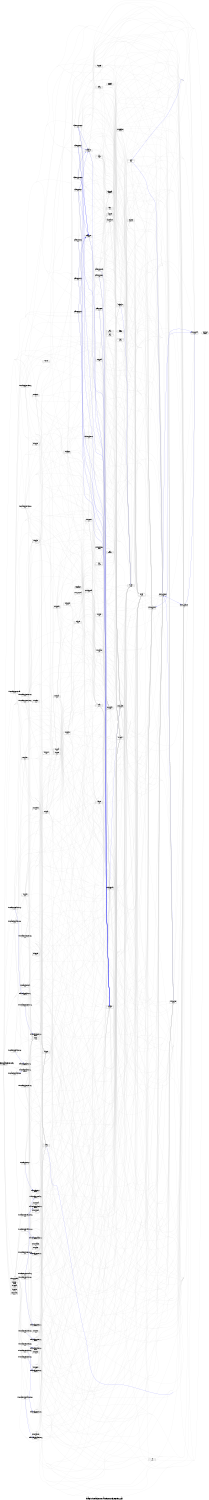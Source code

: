 digraph dependencies {
    label="\nPackage ti.sdo.ce.examples.servers.all_codecs_new_config Dependency Graph";
    size="7.5,10";
    rankdir=LR;
    ranksep=".75";
    concentrate="true";
    node [fixedsize=true, width=1.5, style=filled, color=black];
    node [font=Helvetica, fontsize=12, fillcolor=lightgrey];
    ti_sdo_ce_examples_servers_all_codecs_new_config [shape=record,label="ti.sdo.ce.examples.servers.all_codecs_new_config|1, 0, 0", URL="package.rel.xml"];
    node [fontsize=10, fillcolor=white];

    edge [style=solid, color=blue]

    edge [style=solid, color=lightgrey]
    ti_xdais_dm_examples_audenc1_copy [shape=record,label="ti.xdais.dm.examples.audenc1_copy|not found"style=rounded, ];
    ti_sdo_ce_examples_servers_all_codecs_new_config -> ti_xdais_dm_examples_audenc1_copy;
    ti_sdo_ce_examples_codecs_audenc1_copy [shape=record,label="ti.sdo.ce.examples.codecs.audenc1_copy|1, 0, 0", URL="../../../codecs/audenc1_copy/package/package.rel.svg"];
    ti_sdo_ce_examples_servers_all_codecs_new_config -> ti_sdo_ce_examples_codecs_audenc1_copy;
    ti_sdo_ce_node [shape=record,label="ti.sdo.ce.node|1, 0, 0", URL="../../../../node/package/package.rel.svg"];
    ti_sdo_ce_examples_servers_all_codecs_new_config -> ti_sdo_ce_node;
    ti_platforms_evmDM357 [shape=record,label="ti.platforms.evmDM357|1, 0, 0", URL="../../../../../../../../../../../../../rtree/install/trees/products/xdcprod/xdcprod-l18/product/Linux/xdctools_3_16_00_18/packages/ti/platforms/evmDM357/package/package.rel.svg"];
    ti_sdo_ce_examples_servers_all_codecs_new_config -> ti_platforms_evmDM357;
    ti_sdo_fc_global [shape=record,label="ti.sdo.fc.global|1, 0, 0", URL="../../../../../../../../../../fc/fc-p01/exports/framework_components_2_26_00_01/packages/ti/sdo/fc/global/package/package.rel.svg"];
    ti_sdo_ce_examples_servers_all_codecs_new_config -> ti_sdo_fc_global;
    ti_platforms_evmOMAPL137 [shape=record,label="ti.platforms.evmOMAPL137|1, 0, 0", URL="../../../../../../../../../../../../../rtree/install/trees/products/xdcprod/xdcprod-l18/product/Linux/xdctools_3_16_00_18/packages/ti/platforms/evmOMAPL137/package/package.rel.svg"];
    ti_sdo_ce_examples_servers_all_codecs_new_config -> ti_platforms_evmOMAPL137;
    ti_sdo_fc_ires [shape=record,label="ti.sdo.fc.ires|1, 0, 0", URL="../../../../../../../../../../fc/fc-p01/exports/framework_components_2_26_00_01/packages/ti/sdo/fc/ires/package/package.rel.svg"];
    ti_sdo_ce_examples_servers_all_codecs_new_config -> ti_sdo_fc_ires;
    ti_xdais_dm_examples_viddec2_copy [shape=record,label="ti.xdais.dm.examples.viddec2_copy|not found"style=rounded, ];
    ti_sdo_ce_examples_servers_all_codecs_new_config -> ti_xdais_dm_examples_viddec2_copy;
    microsoft_targets_arm [shape=record,label="microsoft.targets.arm|1, 0, 0, 0", URL="../../../../../../../../../../../../../rtree/install/trees/products/xdcprod/xdcprod-l18/product/Linux/xdctools_3_16_00_18/packages/microsoft/targets/arm/package/package.rel.svg"];
    ti_sdo_ce_examples_servers_all_codecs_new_config -> microsoft_targets_arm;
    xdc_shelf [shape=record,label="xdc.shelf|1, 0, 0", URL="../../../../../../../../../../../../../rtree/install/trees/products/xdcprod/xdcprod-l18/product/Linux/xdctools_3_16_00_18/packages/xdc/shelf/package/package.rel.svg"];
    ti_sdo_ce_examples_servers_all_codecs_new_config -> xdc_shelf;
    ti_platforms_evmDM6446 [shape=record,label="ti.platforms.evmDM6446|1, 0, 0, 1", URL="../../../../../../../../../../../../../rtree/install/trees/products/xdcprod/xdcprod-l18/product/Linux/xdctools_3_16_00_18/packages/ti/platforms/evmDM6446/package/package.rel.svg"];
    ti_sdo_ce_examples_servers_all_codecs_new_config -> ti_platforms_evmDM6446;
    ti_platforms_evmDM648 [shape=record,label="ti.platforms.evmDM648|1, 0, 0", URL="../../../../../../../../../../../../../rtree/install/trees/products/xdcprod/xdcprod-l18/product/Linux/xdctools_3_16_00_18/packages/ti/platforms/evmDM648/package/package.rel.svg"];
    ti_sdo_ce_examples_servers_all_codecs_new_config -> ti_platforms_evmDM648;
    ti_sdo_ce_ipc_dsplink_dsp [shape=record,label="ti.sdo.ce.ipc.dsplink.dsp|2, 0, 1", URL="../../../../ipc/dsplink/dsp/package/package.rel.svg"];
    ti_sdo_ce_examples_servers_all_codecs_new_config -> ti_sdo_ce_ipc_dsplink_dsp;
    xdc_services_intern_xsr [shape=record,label="xdc.services.intern.xsr|1, 0, 0", URL="../../../../../../../../../../../../../rtree/install/trees/products/xdcprod/xdcprod-l18/product/Linux/xdctools_3_16_00_18/packages/xdc/services/intern/xsr/package/package.rel.svg"];
    ti_sdo_ce_examples_servers_all_codecs_new_config -> xdc_services_intern_xsr;
    ti_xdais_dm_examples_imgdec1_copy [shape=record,label="ti.xdais.dm.examples.imgdec1_copy|not found"style=rounded, ];
    ti_sdo_ce_examples_servers_all_codecs_new_config -> ti_xdais_dm_examples_imgdec1_copy;
    ti_sdo_ce_examples_codecs_sphdec_copy [shape=record,label="ti.sdo.ce.examples.codecs.sphdec_copy|1, 0, 0", URL="../../../codecs/sphdec_copy/package/package.rel.svg"];
    ti_sdo_ce_examples_servers_all_codecs_new_config -> ti_sdo_ce_examples_codecs_sphdec_copy;
    ti_sdo_ce_bioslog [shape=record,label="ti.sdo.ce.bioslog|1, 0, 1", URL="../../../../bioslog/package/package.rel.svg"];
    ti_sdo_ce_examples_servers_all_codecs_new_config -> ti_sdo_ce_bioslog;
    ti_rtdx [shape=record,label="ti.rtdx|2, 0, 0, 5", URL="../../../../../../../../../../../../../vtree/library/trees/sabios/sabios-m06/product/ccsv4/Linux/bios_5_41_00_06/packages/ti/rtdx/package/package.rel.svg"];
    ti_sdo_ce_examples_servers_all_codecs_new_config -> ti_rtdx;
    ti_xdais_dm_examples_g711 [shape=record,label="ti.xdais.dm.examples.g711|not found"style=rounded, ];
    ti_sdo_ce_examples_servers_all_codecs_new_config -> ti_xdais_dm_examples_g711;
    ti_xdais_dm_examples_viddec2split_copy [shape=record,label="ti.xdais.dm.examples.viddec2split_copy|not found"style=rounded, ];
    ti_sdo_ce_examples_servers_all_codecs_new_config -> ti_xdais_dm_examples_viddec2split_copy;
    ti_xdais_dm_examples_videnc1_copy [shape=record,label="ti.xdais.dm.examples.videnc1_copy|not found"style=rounded, ];
    ti_sdo_ce_examples_servers_all_codecs_new_config -> ti_xdais_dm_examples_videnc1_copy;
    ti_sdo_ce_osal [shape=record,label="ti.sdo.ce.osal|2, 0, 2", URL="../../../../osal/package/package.rel.svg"];
    ti_sdo_ce_examples_servers_all_codecs_new_config -> ti_sdo_ce_osal;
    gnu_targets_arm [shape=record,label="gnu.targets.arm|1, 0, 0, 0", URL="../../../../../../../../../../../../../rtree/install/trees/products/xdcprod/xdcprod-l18/product/Linux/xdctools_3_16_00_18/packages/gnu/targets/arm/package/package.rel.svg"];
    ti_sdo_ce_examples_servers_all_codecs_new_config -> gnu_targets_arm;
    ti_platforms_evm3530 [shape=record,label="ti.platforms.evm3530|1, 0, 0", URL="../../../../../../../../../../../../../rtree/install/trees/products/xdcprod/xdcprod-l18/product/Linux/xdctools_3_16_00_18/packages/ti/platforms/evm3530/package/package.rel.svg"];
    ti_sdo_ce_examples_servers_all_codecs_new_config -> ti_platforms_evm3530;
    ti_sdo_ce_examples_codecs_viddec2_copy [shape=record,label="ti.sdo.ce.examples.codecs.viddec2_copy|1, 0, 0", URL="../../../codecs/viddec2_copy/package/package.rel.svg"];
    ti_sdo_ce_examples_servers_all_codecs_new_config -> ti_sdo_ce_examples_codecs_viddec2_copy;
    ti_xdais_dm_examples_sphenc1_copy [shape=record,label="ti.xdais.dm.examples.sphenc1_copy|not found"style=rounded, ];
    ti_sdo_ce_examples_servers_all_codecs_new_config -> ti_xdais_dm_examples_sphenc1_copy;
    ti_sdo_ce_examples_codecs_sphenc1_copy [shape=record,label="ti.sdo.ce.examples.codecs.sphenc1_copy|1, 0, 0", URL="../../../codecs/sphenc1_copy/package/package.rel.svg"];
    ti_sdo_ce_examples_servers_all_codecs_new_config -> ti_sdo_ce_examples_codecs_sphenc1_copy;
    xdc_services_intern_cmd [shape=record,label="xdc.services.intern.cmd|1, 0, 0, 0", URL="../../../../../../../../../../../../../rtree/install/trees/products/xdcprod/xdcprod-l18/product/Linux/xdctools_3_16_00_18/packages/xdc/services/intern/cmd/package/package.rel.svg"];
    ti_sdo_ce_examples_servers_all_codecs_new_config -> xdc_services_intern_cmd;
    ti_sdo_ce_image [shape=record,label="ti.sdo.ce.image|1, 0, 3", URL="../../../../image/package/package.rel.svg"];
    ti_sdo_ce_examples_servers_all_codecs_new_config -> ti_sdo_ce_image;
    ti_sdo_fc_acpy3 [shape=record,label="ti.sdo.fc.acpy3|1, 0, 4", URL="../../../../../../../../../../fc/fc-p01/exports/framework_components_2_26_00_01/packages/ti/sdo/fc/acpy3/package/package.rel.svg"];
    ti_sdo_ce_examples_servers_all_codecs_new_config -> ti_sdo_fc_acpy3;
    ti_sdo_ce_examples_codecs_vidanalytics_copy [shape=record,label="ti.sdo.ce.examples.codecs.vidanalytics_copy|1, 0, 0", URL="../../../codecs/vidanalytics_copy/package/package.rel.svg"];
    ti_sdo_ce_examples_servers_all_codecs_new_config -> ti_sdo_ce_examples_codecs_vidanalytics_copy;
    ti_platforms_evmDM6437 [shape=record,label="ti.platforms.evmDM6437|1, 0, 0", URL="../../../../../../../../../../../../../rtree/install/trees/products/xdcprod/xdcprod-l18/product/Linux/xdctools_3_16_00_18/packages/ti/platforms/evmDM6437/package/package.rel.svg"];
    ti_sdo_ce_examples_servers_all_codecs_new_config -> ti_platforms_evmDM6437;
    ti_sdo_ce_examples_codecs_imgdec_copy [shape=record,label="ti.sdo.ce.examples.codecs.imgdec_copy|1, 0, 0", URL="../../../codecs/imgdec_copy/package/package.rel.svg"];
    ti_sdo_ce_examples_servers_all_codecs_new_config -> ti_sdo_ce_examples_codecs_imgdec_copy;
    ti_platforms_evmOMAPL138 [shape=record,label="ti.platforms.evmOMAPL138|1, 0, 0", URL="../../../../../../../../../../../../../rtree/install/trees/products/xdcprod/xdcprod-l18/product/Linux/xdctools_3_16_00_18/packages/ti/platforms/evmOMAPL138/package/package.rel.svg"];
    ti_sdo_ce_examples_servers_all_codecs_new_config -> ti_platforms_evmOMAPL138;
    ti_sdo_ce_examples_codecs_imgdec1_copy [shape=record,label="ti.sdo.ce.examples.codecs.imgdec1_copy|1, 0, 0", URL="../../../codecs/imgdec1_copy/package/package.rel.svg"];
    ti_sdo_ce_examples_servers_all_codecs_new_config -> ti_sdo_ce_examples_codecs_imgdec1_copy;
    ti_sdo_ce_examples_codecs_viddec_copy [shape=record,label="ti.sdo.ce.examples.codecs.viddec_copy|1, 0, 0", URL="../../../codecs/viddec_copy/package/package.rel.svg"];
    ti_sdo_ce_examples_servers_all_codecs_new_config -> ti_sdo_ce_examples_codecs_viddec_copy;
    ti_catalog_c6000 [shape=record,label="ti.catalog.c6000|1, 0, 0, 0", URL="../../../../../../../../../../../../../rtree/install/trees/products/xdcprod/xdcprod-l18/product/Linux/xdctools_3_16_00_18/packages/ti/catalog/c6000/package/package.rel.svg"];
    ti_sdo_ce_examples_servers_all_codecs_new_config -> ti_catalog_c6000;
    xdc_platform [shape=record,label="xdc.platform|1, 0, 1, 0", URL="../../../../../../../../../../../../../rtree/install/trees/products/xdcprod/xdcprod-l18/product/Linux/xdctools_3_16_00_18/packages/xdc/platform/package/package.rel.svg"];
    ti_sdo_ce_examples_servers_all_codecs_new_config -> xdc_platform;
    ti_sdo_ce_examples_codecs_videnc1_copy [shape=record,label="ti.sdo.ce.examples.codecs.videnc1_copy|1, 0, 0", URL="../../../codecs/videnc1_copy/package/package.rel.svg"];
    ti_sdo_ce_examples_servers_all_codecs_new_config -> ti_sdo_ce_examples_codecs_videnc1_copy;
    ti_sdo_ce_examples_codecs_vidtranscode_copy [shape=record,label="ti.sdo.ce.examples.codecs.vidtranscode_copy|1, 0, 0", URL="../../../codecs/vidtranscode_copy/package/package.rel.svg"];
    ti_sdo_ce_examples_servers_all_codecs_new_config -> ti_sdo_ce_examples_codecs_vidtranscode_copy;
    ti_sdo_fc_ires_nullresource [shape=record,label="ti.sdo.fc.ires.nullresource|1, 0, 0", URL="../../../../../../../../../../fc/fc-p01/exports/framework_components_2_26_00_01/packages/ti/sdo/fc/ires/nullresource/package/package.rel.svg"];
    ti_sdo_ce_examples_servers_all_codecs_new_config -> ti_sdo_fc_ires_nullresource;
    ti_platforms_evmDM6467 [shape=record,label="ti.platforms.evmDM6467|1, 0, 0, 0", URL="../../../../../../../../../../../../../rtree/install/trees/products/xdcprod/xdcprod-l18/product/Linux/xdctools_3_16_00_18/packages/ti/platforms/evmDM6467/package/package.rel.svg"];
    ti_sdo_ce_examples_servers_all_codecs_new_config -> ti_platforms_evmDM6467;
    xdc [shape=record,label="xdc|1, 1, 1", URL="../../../../../../../../../../../../../rtree/install/trees/products/xdcprod/xdcprod-l18/product/Linux/xdctools_3_16_00_18/packages/xdc/package/package.rel.svg"];
    ti_sdo_ce_examples_servers_all_codecs_new_config -> xdc;
    ti_xdais_dm_examples_universal_copy [shape=record,label="ti.xdais.dm.examples.universal_copy|not found"style=rounded, ];
    ti_sdo_ce_examples_servers_all_codecs_new_config -> ti_xdais_dm_examples_universal_copy;
    ti_psl [shape=record,label="ti.psl|5, 0, 0, 0", URL="../../../../../../../../../../../../../vtree/library/trees/sabios/sabios-m06/product/ccsv4/Linux/bios_5_41_00_06/packages/ti/psl/package/package.rel.svg"];
    ti_sdo_ce_examples_servers_all_codecs_new_config -> ti_psl;
    ti_xdais_dm [shape=record,label="ti.xdais.dm|1, 0, 5", URL="../../../../../../../../../../../../../wtree/library/trees/dais/dais-t03/exports/xdais_6_26_01_03/packages/ti/xdais/dm/package/package.rel.svg"];
    ti_sdo_ce_examples_servers_all_codecs_new_config -> ti_xdais_dm;
    ti_sdo_ce_examples_codecs_g711 [shape=record,label="ti.sdo.ce.examples.codecs.g711|1, 0, 0", URL="../../../codecs/g711/package/package.rel.svg"];
    ti_sdo_ce_examples_servers_all_codecs_new_config -> ti_sdo_ce_examples_codecs_g711;
    dsplink_dsp [shape=record,label="dsplink.dsp|not found"style=rounded, ];
    ti_sdo_ce_examples_servers_all_codecs_new_config -> dsplink_dsp;
    xdc_bld [shape=record,label="xdc.bld|1, 0, 2", URL="../../../../../../../../../../../../../rtree/install/trees/products/xdcprod/xdcprod-l18/product/Linux/xdctools_3_16_00_18/packages/xdc/bld/package/package.rel.svg"];
    ti_sdo_ce_examples_servers_all_codecs_new_config -> xdc_bld;
    ti_sdo_ce_video1 [shape=record,label="ti.sdo.ce.video1|1, 0, 2", URL="../../../../video1/package/package.rel.svg"];
    ti_sdo_ce_examples_servers_all_codecs_new_config -> ti_sdo_ce_video1;
    xdc_services_global [shape=record,label="xdc.services.global|1, 0, 0", URL="../../../../../../../../../../../../../rtree/install/trees/products/xdcprod/xdcprod-l18/product/Linux/xdctools_3_16_00_18/packages/xdc/services/global/package/package.rel.svg"];
    ti_sdo_ce_examples_servers_all_codecs_new_config -> xdc_services_global;
    xdc_runtime [shape=record,label="xdc.runtime|2, 0, 0, 0", URL="../../../../../../../../../../../../../rtree/install/trees/products/xdcprod/xdcprod-l18/product/Linux/xdctools_3_16_00_18/packages/xdc/runtime/package/package.rel.svg"];
    ti_sdo_ce_examples_servers_all_codecs_new_config -> xdc_runtime;
    ti_sdo_ce_examples_codecs_sphenc_copy [shape=record,label="ti.sdo.ce.examples.codecs.sphenc_copy|1, 0, 0", URL="../../../codecs/sphenc_copy/package/package.rel.svg"];
    ti_sdo_ce_examples_servers_all_codecs_new_config -> ti_sdo_ce_examples_codecs_sphenc_copy;
    ti_sdo_ce_trace [shape=record,label="ti.sdo.ce.trace|1, 0, 0", URL="../../../../trace/package/package.rel.svg"];
    ti_sdo_ce_examples_servers_all_codecs_new_config -> ti_sdo_ce_trace;
    ti_sdo_fc_utils [shape=record,label="ti.sdo.fc.utils|1, 0, 2", URL="../../../../../../../../../../fc/fc-p01/exports/framework_components_2_26_00_01/packages/ti/sdo/fc/utils/package/package.rel.svg"];
    ti_sdo_ce_examples_servers_all_codecs_new_config -> ti_sdo_fc_utils;
    ti_sdo_ce_examples_codecs_imgenc1_copy [shape=record,label="ti.sdo.ce.examples.codecs.imgenc1_copy|1, 0, 0", URL="../../../codecs/imgenc1_copy/package/package.rel.svg"];
    ti_sdo_ce_examples_servers_all_codecs_new_config -> ti_sdo_ce_examples_codecs_imgenc1_copy;
    ti_xdais_dm_examples_imgenc1_copy [shape=record,label="ti.xdais.dm.examples.imgenc1_copy|not found"style=rounded, ];
    ti_sdo_ce_examples_servers_all_codecs_new_config -> ti_xdais_dm_examples_imgenc1_copy;
    ti_xdais [shape=record,label="ti.xdais|1, 2.0, 1", URL="../../../../../../../../../../../../../wtree/library/trees/dais/dais-t03/exports/xdais_6_26_01_03/packages/ti/xdais/package/package.rel.svg"];
    ti_sdo_ce_examples_servers_all_codecs_new_config -> ti_xdais;
    xdc_services_intern_gen [shape=record,label="xdc.services.intern.gen|1, 0, 0, 0", URL="../../../../../../../../../../../../../rtree/install/trees/products/xdcprod/xdcprod-l18/product/Linux/xdctools_3_16_00_18/packages/xdc/services/intern/gen/package/package.rel.svg"];
    ti_sdo_ce_examples_servers_all_codecs_new_config -> xdc_services_intern_gen;
    ti_sdo_ce_examples_codecs_imgenc_copy [shape=record,label="ti.sdo.ce.examples.codecs.imgenc_copy|1, 0, 0", URL="../../../codecs/imgenc_copy/package/package.rel.svg"];
    ti_sdo_ce_examples_servers_all_codecs_new_config -> ti_sdo_ce_examples_codecs_imgenc_copy;
    ti_sdo_ce_speech [shape=record,label="ti.sdo.ce.speech|1, 0, 2", URL="../../../../speech/package/package.rel.svg"];
    ti_sdo_ce_examples_servers_all_codecs_new_config -> ti_sdo_ce_speech;
    ti_sdo_ce_speech1 [shape=record,label="ti.sdo.ce.speech1|1, 0, 1", URL="../../../../speech1/package/package.rel.svg"];
    ti_sdo_ce_examples_servers_all_codecs_new_config -> ti_sdo_ce_speech1;
    ti_sdo_ce_global [shape=record,label="ti.sdo.ce.global|1, 0, 0", URL="../../../../global/package/package.rel.svg"];
    ti_sdo_ce_examples_servers_all_codecs_new_config -> ti_sdo_ce_global;
    ti_sdo_ce_video2 [shape=record,label="ti.sdo.ce.video2|1, 0, 2", URL="../../../../video2/package/package.rel.svg"];
    ti_sdo_ce_examples_servers_all_codecs_new_config -> ti_sdo_ce_video2;
    ti_sdo_ce_image1 [shape=record,label="ti.sdo.ce.image1|1, 0, 1", URL="../../../../image1/package/package.rel.svg"];
    ti_sdo_ce_examples_servers_all_codecs_new_config -> ti_sdo_ce_image1;
    ti_sdo_ce_examples_codecs_auddec_copy [shape=record,label="ti.sdo.ce.examples.codecs.auddec_copy|1, 0, 0", URL="../../../codecs/auddec_copy/package/package.rel.svg"];
    ti_sdo_ce_examples_servers_all_codecs_new_config -> ti_sdo_ce_examples_codecs_auddec_copy;
    ti_sdo_fc_dskt2 [shape=record,label="ti.sdo.fc.dskt2|1, 0, 4", URL="../../../../../../../../../../fc/fc-p01/exports/framework_components_2_26_00_01/packages/ti/sdo/fc/dskt2/package/package.rel.svg"];
    ti_sdo_ce_examples_servers_all_codecs_new_config -> ti_sdo_fc_dskt2;
    ti_sdo_ce_audio [shape=record,label="ti.sdo.ce.audio|1, 0, 2", URL="../../../../audio/package/package.rel.svg"];
    ti_sdo_ce_examples_servers_all_codecs_new_config -> ti_sdo_ce_audio;
    ti_sdo_fc_memutils [shape=record,label="ti.sdo.fc.memutils|1, 0, 0", URL="../../../../../../../../../../fc/fc-p01/exports/framework_components_2_26_00_01/packages/ti/sdo/fc/memutils/package/package.rel.svg"];
    ti_sdo_ce_examples_servers_all_codecs_new_config -> ti_sdo_fc_memutils;
    ti_sdo_ce_audio1 [shape=record,label="ti.sdo.ce.audio1|1, 0, 1", URL="../../../../audio1/package/package.rel.svg"];
    ti_sdo_ce_examples_servers_all_codecs_new_config -> ti_sdo_ce_audio1;
    xdc_cfg [shape=record,label="xdc.cfg|1, 0, 2, 0", URL="../../../../../../../../../../../../../rtree/install/trees/products/xdcprod/xdcprod-l18/product/Linux/xdctools_3_16_00_18/packages/xdc/cfg/package/package.rel.svg"];
    ti_sdo_ce_examples_servers_all_codecs_new_config -> xdc_cfg;
    ti_sdo_ce_examples_codecs_videnc_copy [shape=record,label="ti.sdo.ce.examples.codecs.videnc_copy|1, 0, 0", URL="../../../codecs/videnc_copy/package/package.rel.svg"];
    ti_sdo_ce_examples_servers_all_codecs_new_config -> ti_sdo_ce_examples_codecs_videnc_copy;
    ti_sdo_ce_vidtranscode [shape=record,label="ti.sdo.ce.vidtranscode|1, 0, 1", URL="../../../../vidtranscode/package/package.rel.svg"];
    ti_sdo_ce_examples_servers_all_codecs_new_config -> ti_sdo_ce_vidtranscode;
    ti_sdo_ce_utils_xdm [shape=record,label="ti.sdo.ce.utils.xdm|1, 0, 2", URL="../../../../utils/xdm/package/package.rel.svg"];
    ti_sdo_ce_examples_servers_all_codecs_new_config -> ti_sdo_ce_utils_xdm;
    ti_sdo_ce_examples_codecs_viddec2split_copy [shape=record,label="ti.sdo.ce.examples.codecs.viddec2split_copy|1, 0, 0", URL="../../../codecs/viddec2split_copy/package/package.rel.svg"];
    ti_sdo_ce_examples_servers_all_codecs_new_config -> ti_sdo_ce_examples_codecs_viddec2split_copy;
    ti_pmi [shape=record,label="ti.pmi|1, 0, 0, 0", URL="../../../../../../../../../../../../../vtree/library/trees/sabios/sabios-m06/product/ccsv4/Linux/bios_5_41_00_06/packages/ti/pmi/package/package.rel.svg"];
    ti_sdo_ce_examples_servers_all_codecs_new_config -> ti_pmi;
    ti_sdo_ce_alg [shape=record,label="ti.sdo.ce.alg|1, 0, 1", URL="../../../../alg/package/package.rel.svg"];
    ti_sdo_ce_examples_servers_all_codecs_new_config -> ti_sdo_ce_alg;
    ti_sdo_ce [shape=record,label="ti.sdo.ce|1, 0, 6", URL="../../../../package/package.rel.svg"];
    ti_sdo_ce_examples_servers_all_codecs_new_config -> ti_sdo_ce;
    ti_targets [shape=record,label="ti.targets|1, 0, 3", URL="../../../../../../../../../../../../../rtree/install/trees/products/xdcprod/xdcprod-l18/product/Linux/xdctools_3_16_00_18/packages/ti/targets/package/package.rel.svg"];
    ti_sdo_ce_examples_servers_all_codecs_new_config -> ti_targets;
    ti_sdo_fc_dman3 [shape=record,label="ti.sdo.fc.dman3|1, 0, 4", URL="../../../../../../../../../../fc/fc-p01/exports/framework_components_2_26_00_01/packages/ti/sdo/fc/dman3/package/package.rel.svg"];
    ti_sdo_ce_examples_servers_all_codecs_new_config -> ti_sdo_fc_dman3;
    ti_xdais_dm_examples_auddec1_copy [shape=record,label="ti.xdais.dm.examples.auddec1_copy|not found"style=rounded, ];
    ti_sdo_ce_examples_servers_all_codecs_new_config -> ti_xdais_dm_examples_auddec1_copy;
    ti_xdais_dm_examples_vidanalytics_copy [shape=record,label="ti.xdais.dm.examples.vidanalytics_copy|not found"style=rounded, ];
    ti_sdo_ce_examples_servers_all_codecs_new_config -> ti_xdais_dm_examples_vidanalytics_copy;
    microsoft_targets [shape=record,label="microsoft.targets|1, 0, 2, 0", URL="../../../../../../../../../../../../../rtree/install/trees/products/xdcprod/xdcprod-l18/product/Linux/xdctools_3_16_00_18/packages/microsoft/targets/package/package.rel.svg"];
    ti_sdo_ce_examples_servers_all_codecs_new_config -> microsoft_targets;
    ti_bios_utils [shape=record,label="ti.bios.utils|not found"style=rounded, ];
    ti_sdo_ce_examples_servers_all_codecs_new_config -> ti_bios_utils;
    ti_sdo_ce_examples_extensions_scale [shape=record,label="ti.sdo.ce.examples.extensions.scale|1, 0, 0", URL="../../../extensions/scale/package/package.rel.svg"];
    ti_sdo_ce_examples_servers_all_codecs_new_config -> ti_sdo_ce_examples_extensions_scale;
    ti_pscl [shape=record,label="ti.pscl|1, 0, 0, 0", URL="../../../../../../../../../../../../../vtree/library/trees/sabios/sabios-m06/product/ccsv4/Linux/bios_5_41_00_06/packages/ti/pscl/package/package.rel.svg"];
    ti_sdo_ce_examples_servers_all_codecs_new_config -> ti_pscl;
    ti_sdo_ce_examples_codecs_auddec1_copy [shape=record,label="ti.sdo.ce.examples.codecs.auddec1_copy|1, 0, 0", URL="../../../codecs/auddec1_copy/package/package.rel.svg"];
    ti_sdo_ce_examples_servers_all_codecs_new_config -> ti_sdo_ce_examples_codecs_auddec1_copy;
    ti_sdo_ce_video2_split [shape=record,label="ti.sdo.ce.video2.split|1, 0, 0", URL="../../../../video2/split/package/package.rel.svg"];
    ti_sdo_ce_examples_servers_all_codecs_new_config -> ti_sdo_ce_video2_split;
    ti_xdais_dm_examples_vidtranscode_copy [shape=record,label="ti.xdais.dm.examples.vidtranscode_copy|not found"style=rounded, ];
    ti_sdo_ce_examples_servers_all_codecs_new_config -> ti_xdais_dm_examples_vidtranscode_copy;
    ti_sdo_utils_trace [shape=record,label="ti.sdo.utils.trace|1, 0, 0", URL="../../../../../../../../../../fc/fc-p01/exports/framework_components_2_26_00_01/packages/ti/sdo/utils/trace/package/package.rel.svg"];
    ti_sdo_ce_examples_servers_all_codecs_new_config -> ti_sdo_utils_trace;
    ti_sdo_ce_examples_codecs_universal_copy [shape=record,label="ti.sdo.ce.examples.codecs.universal_copy|1, 0, 0", URL="../../../codecs/universal_copy/package/package.rel.svg"];
    ti_sdo_ce_examples_servers_all_codecs_new_config -> ti_sdo_ce_examples_codecs_universal_copy;
    ti_sdo_ce_ipc_bios [shape=record,label="ti.sdo.ce.ipc.bios|2, 0, 1", URL="../../../../ipc/bios/package/package.rel.svg"];
    ti_sdo_ce_examples_servers_all_codecs_new_config -> ti_sdo_ce_ipc_bios;
    ti_catalog_arm [shape=record,label="ti.catalog.arm|1, 0, 1, 0", URL="../../../../../../../../../../../../../rtree/install/trees/products/xdcprod/xdcprod-l18/product/Linux/xdctools_3_16_00_18/packages/ti/catalog/arm/package/package.rel.svg"];
    ti_sdo_ce_examples_servers_all_codecs_new_config -> ti_catalog_arm;
    ti_xdais_dm_examples_sphdec1_copy [shape=record,label="ti.xdais.dm.examples.sphdec1_copy|not found"style=rounded, ];
    ti_sdo_ce_examples_servers_all_codecs_new_config -> ti_xdais_dm_examples_sphdec1_copy;
    ti_platforms_generic [shape=record,label="ti.platforms.generic|1, 0, 0, 1", URL="../../../../../../../../../../../../../rtree/install/trees/products/xdcprod/xdcprod-l18/product/Linux/xdctools_3_16_00_18/packages/ti/platforms/generic/package/package.rel.svg"];
    ti_sdo_ce_examples_servers_all_codecs_new_config -> ti_platforms_generic;
    ti_xdais_dm_examples_auddec_copy [shape=record,label="ti.xdais.dm.examples.auddec_copy|not found"style=rounded, ];
    ti_sdo_ce_examples_servers_all_codecs_new_config -> ti_xdais_dm_examples_auddec_copy;
    ti_sdo_ce_osal_bios [shape=record,label="ti.sdo.ce.osal.bios|2, 0, 1", URL="../../../../osal/bios/package/package.rel.svg"];
    ti_sdo_ce_examples_servers_all_codecs_new_config -> ti_sdo_ce_osal_bios;
    ti_sdo_ce_universal [shape=record,label="ti.sdo.ce.universal|1, 0, 0", URL="../../../../universal/package/package.rel.svg"];
    ti_sdo_ce_examples_servers_all_codecs_new_config -> ti_sdo_ce_universal;
    ti_sdo_ce_ipc [shape=record,label="ti.sdo.ce.ipc|2, 0, 1", URL="../../../../ipc/package/package.rel.svg"];
    ti_sdo_ce_examples_servers_all_codecs_new_config -> ti_sdo_ce_ipc;
    xdc_services_spec [shape=record,label="xdc.services.spec|1, 0, 0, 0", URL="../../../../../../../../../../../../../rtree/install/trees/products/xdcprod/xdcprod-l18/product/Linux/xdctools_3_16_00_18/packages/xdc/services/spec/package/package.rel.svg"];
    ti_sdo_ce_examples_servers_all_codecs_new_config -> xdc_services_spec;
    ti_bios [shape=record,label="ti.bios|5, 2, 5, 19", URL="../../../../../../../../../../../../../vtree/library/trees/sabios/sabios-m06/product/ccsv4/Linux/bios_5_41_00_06/packages/ti/bios/package/package.rel.svg"];
    ti_sdo_ce_examples_servers_all_codecs_new_config -> ti_bios;
    ti_sdo_ce_vidanalytics [shape=record,label="ti.sdo.ce.vidanalytics|1, 0, 1", URL="../../../../vidanalytics/package/package.rel.svg"];
    ti_sdo_ce_examples_servers_all_codecs_new_config -> ti_sdo_ce_vidanalytics;
    ti_xdais_dm_examples_viddec1_copy [shape=record,label="ti.xdais.dm.examples.viddec1_copy|not found"style=rounded, ];
    ti_sdo_ce_examples_servers_all_codecs_new_config -> ti_xdais_dm_examples_viddec1_copy;
    ti_sdo_ce_examples_codecs_viddec1_copy [shape=record,label="ti.sdo.ce.examples.codecs.viddec1_copy|1, 0, 0", URL="../../../codecs/viddec1_copy/package/package.rel.svg"];
    ti_sdo_ce_examples_servers_all_codecs_new_config -> ti_sdo_ce_examples_codecs_viddec1_copy;
    ti_sdo_ce_examples_codecs_audenc_copy [shape=record,label="ti.sdo.ce.examples.codecs.audenc_copy|1, 0, 0", URL="../../../codecs/audenc_copy/package/package.rel.svg"];
    ti_sdo_ce_examples_servers_all_codecs_new_config -> ti_sdo_ce_examples_codecs_audenc_copy;
    xdc_rov [shape=record,label="xdc.rov|1, 0, 0", URL="../../../../../../../../../../../../../rtree/install/trees/products/xdcprod/xdcprod-l18/product/Linux/xdctools_3_16_00_18/packages/xdc/rov/package/package.rel.svg"];
    ti_sdo_ce_examples_servers_all_codecs_new_config -> xdc_rov;
    ti_sdo_fc_rman [shape=record,label="ti.sdo.fc.rman|2, 0, 0", URL="../../../../../../../../../../fc/fc-p01/exports/framework_components_2_26_00_01/packages/ti/sdo/fc/rman/package/package.rel.svg"];
    ti_sdo_ce_examples_servers_all_codecs_new_config -> ti_sdo_fc_rman;
    gnu_targets [shape=record,label="gnu.targets|1, 0, 1", URL="../../../../../../../../../../../../../rtree/install/trees/products/xdcprod/xdcprod-l18/product/Linux/xdctools_3_16_00_18/packages/gnu/targets/package/package.rel.svg"];
    ti_sdo_ce_examples_servers_all_codecs_new_config -> gnu_targets;
    ti_platforms_evm2530 [shape=record,label="ti.platforms.evm2530|1, 0, 0", URL="../../../../../../../../../../../../../rtree/install/trees/products/xdcprod/xdcprod-l18/product/Linux/xdctools_3_16_00_18/packages/ti/platforms/evm2530/package/package.rel.svg"];
    ti_sdo_ce_examples_servers_all_codecs_new_config -> ti_platforms_evm2530;
    ti_sdo_ce_examples_codecs_sphdec1_copy [shape=record,label="ti.sdo.ce.examples.codecs.sphdec1_copy|1, 0, 0", URL="../../../codecs/sphdec1_copy/package/package.rel.svg"];
    ti_sdo_ce_examples_servers_all_codecs_new_config -> ti_sdo_ce_examples_codecs_sphdec1_copy;
    ti_sdo_ce_examples_codecs_scale [shape=record,label="ti.sdo.ce.examples.codecs.scale|1, 0, 0", URL="../../../codecs/scale/package/package.rel.svg"];
    ti_sdo_ce_examples_servers_all_codecs_new_config -> ti_sdo_ce_examples_codecs_scale;
    ti_sdo_ce_video [shape=record,label="ti.sdo.ce.video|1, 0, 3", URL="../../../../video/package/package.rel.svg"];
    ti_sdo_ce_examples_servers_all_codecs_new_config -> ti_sdo_ce_video;

    edge [style=solid, color=blue]

    edge [style=solid, color=lightgrey]

    edge [style=solid, color=blue]

    edge [style=solid, color=lightgrey]
    ti_sdo_ce_examples_codecs_scale -> gnu_targets;
    ti_sdo_ce_examples_codecs_scale -> xdc_cfg;
    ti_sdo_ce_utils [shape=record,label="ti.sdo.ce.utils|1, 0, 0", URL="../../../../utils/package/package.rel.svg"];
    ti_sdo_ce_examples_codecs_scale -> ti_sdo_ce_utils;
    ti_sdo_ce_examples_codecs_scale -> xdc_services_intern_cmd;
    ti_sdo_ce_examples_codecs_scale -> ti_sdo_ce;
    ti_sdo_ce_examples_codecs_scale -> ti_targets;
    ti_sdo_ce_examples_codecs_scale -> ti_xdais;
    ti_sdo_ce_examples_codecs_scale -> xdc_shelf;
    ti_sdo_ce_examples_codecs_scale -> xdc_services_global;
    ti_sdo_ce_examples_codecs_scale -> gnu_targets_arm;
    ti_sdo_ce_examples_codecs_scale -> ti_sdo_ce_examples_extensions_scale;
    ti_sdo_ce_examples_codecs_scale -> xdc_services_intern_gen;
    ti_sdo_ce_examples_codecs_scale -> xdc_platform;
    ti_sdo_ce_examples_codecs_scale -> xdc_services_spec;
    ti_sdo_ce_examples_codecs_scale -> microsoft_targets;
    ti_sdo_ce_examples_codecs_scale -> xdc_services_intern_xsr;
    ti_sdo_ce_examples_codecs_scale -> microsoft_targets_arm;
    ti_sdo_ce_examples_codecs_scale -> ti_sdo_ce_ipc;

    edge [style=solid, color=blue]

    edge [style=solid, color=lightgrey]

    edge [style=solid, color=blue]
    ti_sdo_ce_examples_codecs_sphdec1_copy -> ti_xdais_dm_examples_sphdec1_copy;

    edge [style=solid, color=lightgrey]
    ti_sdo_ce_examples_codecs_sphdec1_copy -> gnu_targets;
    ti_sdo_ce_examples_codecs_sphdec1_copy -> xdc_cfg;
    ti_sdo_ce_examples_codecs_sphdec1_copy -> xdc_services_intern_cmd;
    ti_sdo_ce_examples_codecs_sphdec1_copy -> ti_sdo_ce;
    ti_sdo_ce_examples_codecs_sphdec1_copy -> ti_targets;
    ti_sdo_ce_examples_codecs_sphdec1_copy -> ti_sdo_ce_speech1;
    ti_sdo_ce_examples_codecs_sphdec1_copy -> xdc_shelf;
    ti_sdo_ce_examples_codecs_sphdec1_copy -> xdc_services_global;
    ti_sdo_ce_examples_codecs_sphdec1_copy -> gnu_targets_arm;
    ti_sdo_ce_examples_codecs_sphdec1_copy -> xdc_services_intern_gen;
    ti_sdo_ce_examples_codecs_sphdec1_copy -> xdc_platform;
    ti_sdo_ce_examples_codecs_sphdec1_copy -> xdc_services_spec;
    ti_sdo_ce_examples_codecs_sphdec1_copy -> microsoft_targets;
    ti_sdo_ce_examples_codecs_sphdec1_copy -> xdc_services_intern_xsr;
    ti_sdo_ce_examples_codecs_sphdec1_copy -> ti_xdais_dm_examples_sphdec1_copy;
    ti_sdo_ce_examples_codecs_sphdec1_copy -> ti_sdo_ce_ipc;
    ti_sdo_ce_examples_codecs_sphdec1_copy -> microsoft_targets_arm;

    edge [style=solid, color=blue]
    ti_platforms_evm2530 -> ti_catalog_c6000;
    ti_platforms_evm2530 -> ti_catalog_arm;
    ti_platforms_evm2530 -> xdc_platform;

    edge [style=solid, color=lightgrey]
    ti_platforms_evm2530 -> ti_catalog_arm;
    ti_platforms_evm2530 -> xdc_platform;
    ti_platforms_evm2530 -> ti_catalog_c6000;
    ti_platforms_evm2530 -> xdc_services_intern_cmd;
    ti_targets_nda [shape=record,label="ti.targets.nda|not found"style=rounded, ];
    ti_platforms_evm2530 -> ti_targets_nda;
    ti_targets_arm [shape=record,label="ti.targets.arm|2, 0, 1, 0", URL="../../../../../../../../../../../../../rtree/install/trees/products/xdcprod/xdcprod-l18/product/Linux/xdctools_3_16_00_18/packages/ti/targets/arm/package/package.rel.svg"];
    ti_platforms_evm2530 -> ti_targets_arm;
    ti_platforms_evm2530 -> xdc_shelf;
    ti_targets_elf [shape=record,label="ti.targets.elf|1, 0, 0", URL="../../../../../../../../../../../../../rtree/install/trees/products/xdcprod/xdcprod-l18/product/Linux/xdctools_3_16_00_18/packages/ti/targets/elf/package/package.rel.svg"];
    ti_platforms_evm2530 -> ti_targets_elf;
    ti_platforms_evm2530 -> xdc_services_spec;
    ti_platforms_evm2530 -> microsoft_targets;
    ti_platforms_evm2530 -> xdc_services_intern_gen;
    ti_platforms_evm2530 -> gnu_targets_arm;
    ti_targets_arm_elf [shape=record,label="ti.targets.arm.elf|1, 0, 0", URL="../../../../../../../../../../../../../rtree/install/trees/products/xdcprod/xdcprod-l18/product/Linux/xdctools_3_16_00_18/packages/ti/targets/arm/elf/package/package.rel.svg"];
    ti_platforms_evm2530 -> ti_targets_arm_elf;
    ti_platforms_evm2530 -> gnu_targets;
    ti_platforms_evm2530 -> xdc_services_global;
    ti_platforms_evm2530 -> ti_targets;
    ti_platforms_evm2530 -> xdc_services_intern_xsr;

    edge [style=solid, color=blue]

    edge [style=solid, color=lightgrey]
    ti_targets_arm_elf -> xdc_services_spec;
    ti_targets_arm_elf -> xdc_services_global;
    ti_targets_arm_elf -> ti_targets_arm;
    ti_targets_arm_elf -> xdc_services_intern_cmd;
    ti_targets_arm_elf -> xdc_services_intern_xsr;
    ti_targets_arm_elf -> ti_targets;
    ti_targets_arm_elf -> xdc_shelf;
    ti_targets_arm_elf -> xdc_services_intern_gen;

    edge [style=solid, color=blue]

    edge [style=solid, color=lightgrey]
    ti_targets_elf -> xdc_services_spec;
    ti_targets_elf -> xdc_services_global;
    ti_targets_elf -> xdc_services_intern_cmd;
    ti_targets_elf -> xdc_services_intern_xsr;
    ti_targets_elf -> ti_targets;
    ti_targets_elf -> xdc_shelf;
    ti_targets_elf -> xdc_services_intern_gen;

    edge [style=solid, color=blue]
    ti_targets_arm -> ti_targets;

    edge [style=solid, color=lightgrey]
    ti_targets_arm -> xdc_services_spec;
    ti_targets_arm -> xdc_services_global;
    ti_targets_arm -> xdc_services_intern_cmd;
    ti_targets_arm -> xdc_services_intern_xsr;
    ti_targets_arm -> ti_targets;
    ti_targets_arm -> xdc_shelf;
    ti_targets_arm -> xdc_services_intern_gen;

    edge [style=solid, color=blue]

    edge [style=solid, color=lightgrey]

    edge [style=solid, color=blue]

    edge [style=solid, color=lightgrey]
    gnu_targets -> xdc_services_spec;
    gnu_targets -> xdc_services_global;
    gnu_targets -> xdc_services_intern_cmd;
    gnu_targets -> xdc_services_intern_xsr;
    gnu_targets -> xdc_shelf;
    gnu_targets -> xdc_services_intern_gen;

    edge [style=solid, color=blue]

    edge [style=solid, color=lightgrey]
    ti_sdo_fc_rman -> gnu_targets;
    ti_sdo_fc_rman -> ti_sdo_fc_ires;
    ti_sdo_fc_rman -> ti_sdo_fc_ires_nullresource;
    ti_sdo_fc_rman -> ti_sdo_fc_dskt2;
    ti_sdo_fc_rman -> xdc_services_intern_cmd;
    ti_sdo_fc_rman -> ti_targets;
    ti_sdo_fc_rman -> xdc_shelf;
    ti_sdo_fc_rman -> xdc_services_global;
    ti_sdo_fc_rman -> ti_targets_arm;
    ti_sdo_fc_rman -> gnu_targets_arm;
    ti_sdo_fc_rman -> ti_sdo_fc_utils;
    ti_sdo_fc_rman -> ti_bios;
    ti_sdo_fc_rman -> xdc_services_intern_gen;
    ti_sdo_fc_rman -> ti_sdo_utils_trace;
    ti_sdo_fc_rman -> xdc_services_spec;
    ti_sdo_fc_rman -> ti_xdais;
    ti_sdo_fc_rman -> microsoft_targets;
    ti_sdo_fc_rman -> xdc_services_intern_xsr;
    ti_sdo_fc_rman -> microsoft_targets_arm;

    edge [style=solid, color=blue]

    edge [style=solid, color=lightgrey]
    xdc_utils_tconf [shape=record,label="xdc.utils.tconf|not found"style=rounded, ];
    xdc_rov -> xdc_utils_tconf;
    xdc_rov -> gnu_targets;
    xdc_rov -> xdc_services_intern_cmd;
    xdc_rov -> xdc_services_intern_xsr;
    xdc_rov -> xdc_services_spec;
    xdc_rov -> xdc_services_global;
    xdc_rov -> xdc_services_intern_gen;
    xdc_rov -> xdc_shelf;
    xdc_rov -> microsoft_targets;

    edge [style=solid, color=blue]

    edge [style=solid, color=lightgrey]

    edge [style=solid, color=blue]

    edge [style=solid, color=lightgrey]
    ti_sdo_ce_examples_codecs_audenc_copy -> gnu_targets;
    ti_sdo_ce_examples_codecs_audenc_copy -> xdc_cfg;
    ti_sdo_ce_examples_codecs_audenc_copy -> ti_xdais_dm;
    ti_sdo_ce_examples_codecs_audenc_copy -> ti_sdo_ce_utils;
    ti_sdo_ce_examples_codecs_audenc_copy -> xdc_services_intern_cmd;
    ti_sdo_ce_examples_codecs_audenc_copy -> ti_sdo_ce;
    ti_sdo_ce_examples_codecs_audenc_copy -> ti_targets;
    ti_sdo_ce_examples_codecs_audenc_copy -> ti_xdais;
    ti_sdo_ce_examples_codecs_audenc_copy -> xdc_shelf;
    ti_sdo_ce_examples_codecs_audenc_copy -> ti_sdo_ce_audio;
    ti_sdo_ce_examples_codecs_audenc_copy -> xdc_services_global;
    ti_sdo_ce_examples_codecs_audenc_copy -> gnu_targets_arm;
    ti_sdo_ce_examples_codecs_audenc_copy -> xdc_services_intern_gen;
    ti_sdo_ce_examples_codecs_audenc_copy -> xdc_platform;
    ti_sdo_ce_examples_codecs_audenc_copy -> xdc_services_spec;
    ti_sdo_ce_examples_codecs_audenc_copy -> microsoft_targets;
    ti_sdo_ce_examples_codecs_audenc_copy -> xdc_services_intern_xsr;
    ti_sdo_ce_examples_codecs_audenc_copy -> microsoft_targets_arm;
    ti_sdo_ce_examples_codecs_audenc_copy -> ti_sdo_ce_ipc;

    edge [style=solid, color=blue]
    ti_sdo_ce_examples_codecs_viddec1_copy -> ti_xdais_dm_examples_viddec1_copy;

    edge [style=solid, color=lightgrey]
    ti_sdo_ce_examples_codecs_viddec1_copy -> gnu_targets;
    ti_sdo_ce_examples_codecs_viddec1_copy -> xdc_cfg;
    ti_sdo_ce_examples_codecs_viddec1_copy -> xdc_services_intern_cmd;
    ti_sdo_ce_examples_codecs_viddec1_copy -> ti_sdo_ce;
    ti_sdo_ce_examples_codecs_viddec1_copy -> ti_targets;
    ti_sdo_ce_examples_codecs_viddec1_copy -> xdc_shelf;
    ti_sdo_ce_examples_codecs_viddec1_copy -> xdc_services_global;
    ti_sdo_ce_examples_codecs_viddec1_copy -> gnu_targets_arm;
    ti_sdo_ce_examples_codecs_viddec1_copy -> xdc_services_intern_gen;
    ti_sdo_ce_examples_codecs_viddec1_copy -> ti_sdo_ce_video1;
    ti_sdo_ce_examples_codecs_viddec1_copy -> xdc_platform;
    ti_sdo_ce_examples_codecs_viddec1_copy -> xdc_services_spec;
    ti_sdo_ce_examples_codecs_viddec1_copy -> ti_xdais_dm_examples_viddec1_copy;
    ti_sdo_ce_examples_codecs_viddec1_copy -> microsoft_targets;
    ti_sdo_ce_examples_codecs_viddec1_copy -> xdc_services_intern_xsr;
    ti_sdo_ce_examples_codecs_viddec1_copy -> ti_sdo_ce_ipc;
    ti_sdo_ce_examples_codecs_viddec1_copy -> microsoft_targets_arm;

    edge [style=solid, color=blue]

    edge [style=solid, color=lightgrey]

    edge [style=solid, color=blue]

    edge [style=solid, color=lightgrey]

    edge [style=solid, color=blue]

    edge [style=solid, color=lightgrey]
    ti_bios -> xdc_services_intern_gen;
    ti_bios -> ti_pscl;
    ti_bios -> ti_pmi;
    ti_bios -> xdc_shelf;
    ti_bios -> xdc_services_intern_xsr;
    ti_bios -> xdc_services_spec;
    ti_bios -> ti_targets;
    ti_bios -> xdc_services_intern_cmd;
    ti_bios -> xdc_services_global;
    ti_csl [shape=record,label="ti.csl|not found"style=rounded, ];
    ti_bios -> ti_csl;
    xdc_corevers [shape=record,label="xdc.corevers|16, 0, 1, 0", URL="../../../../../../../../../../../../../rtree/install/trees/products/xdcprod/xdcprod-l18/product/Linux/xdctools_3_16_00_18/packages/xdc/corevers/package/package.rel.svg"];
    ti_bios -> xdc_corevers;
    ti_bios -> ti_psl;

    edge [style=solid, color=blue]

    edge [style=solid, color=lightgrey]
    xdc_corevers -> xdc_utils_tconf;
    xdc_corevers -> xdc_services_intern_cmd;
    xdc_corevers -> xdc_services_intern_xsr;
    xdc_corevers -> xdc_services_spec;
    xdc_corevers -> xdc_services_global;
    xdc_corevers -> xdc_services_intern_gen;
    xdc_corevers -> xdc_shelf;

    edge [style=solid, color=blue]

    edge [style=solid, color=lightgrey]

    edge [style=solid, color=blue]
    xdc_services_spec -> xdc_shelf;

    edge [style=solid, color=lightgrey]
    xdc_services_spec -> xdc_utils_tconf;
    xdc_services_spec -> xdc_services_intern_cmd;
    xdc_services_spec -> xdc_services_intern_xsr;
    xdc_services_spec -> xdc_services_global;
    xdc_services_spec -> xdc_services_intern_gen;
    xdc_services_spec -> xdc_shelf;

    edge [style=solid, color=blue]

    edge [style=solid, color=lightgrey]

    edge [style=solid, color=blue]

    edge [style=solid, color=lightgrey]

    edge [style=solid, color=blue]

    edge [style=solid, color=lightgrey]

    edge [style=solid, color=blue]

    edge [style=solid, color=lightgrey]

    edge [style=solid, color=blue]
    ti_platforms_generic -> xdc_platform;

    edge [style=solid, color=lightgrey]
    ti_platforms_generic -> xdc_platform;
    ti_platforms_generic -> xdc_services_intern_cmd;
    ti_platforms_generic -> ti_targets_nda;
    ti_platforms_generic -> ti_targets_arm;
    ti_platforms_generic -> xdc_shelf;
    ti_platforms_generic -> ti_targets_elf;
    ti_platforms_generic -> xdc_services_spec;
    ti_platforms_generic -> microsoft_targets;
    ti_platforms_generic -> xdc_services_intern_gen;
    ti_platforms_generic -> gnu_targets_arm;
    ti_platforms_generic -> ti_targets_arm_elf;
    ti_platforms_generic -> gnu_targets;
    ti_platforms_generic -> xdc_services_global;
    ti_platforms_generic -> ti_targets;
    ti_platforms_generic -> xdc_services_intern_xsr;

    edge [style=solid, color=blue]

    edge [style=solid, color=lightgrey]

    edge [style=solid, color=blue]
    ti_catalog_arm -> xdc_platform;

    edge [style=solid, color=lightgrey]
    ti_catalog [shape=record,label="ti.catalog|1, 0, 0", URL="../../../../../../../../../../../../../rtree/install/trees/products/xdcprod/xdcprod-l18/product/Linux/xdctools_3_16_00_18/packages/ti/catalog/package/package.rel.svg"];
    ti_catalog_arm -> ti_catalog;
    ti_catalog_arm -> xdc_platform;
    ti_catalog_arm -> xdc_services_intern_cmd;
    ti_catalog_arm -> ti_targets_nda;
    ti_catalog_arm -> ti_targets_arm;
    ti_catalog_arm -> xdc_shelf;
    ti_catalog_arm -> ti_targets_elf;
    ti_catalog_arm -> xdc_services_spec;
    ti_catalog_arm -> microsoft_targets;
    ti_catalog_arm -> xdc_services_intern_gen;
    ti_catalog_arm -> gnu_targets_arm;
    ti_catalog_arm -> ti_targets_arm_elf;
    ti_catalog_arm -> gnu_targets;
    ti_catalog_arm -> xdc_services_global;
    ti_catalog_arm -> ti_targets;
    ti_catalog_arm -> xdc_services_intern_xsr;

    edge [style=solid, color=blue]

    edge [style=solid, color=lightgrey]
    ti_catalog -> xdc_platform;
    ti_catalog -> xdc_services_intern_cmd;
    ti_catalog -> ti_targets_nda;
    ti_catalog -> ti_targets_arm;
    ti_catalog -> xdc_shelf;
    ti_catalog -> ti_targets_elf;
    ti_catalog -> xdc_services_spec;
    ti_catalog -> microsoft_targets;
    ti_catalog -> xdc_services_intern_gen;
    ti_catalog -> gnu_targets_arm;
    ti_catalog -> ti_targets_arm_elf;
    ti_catalog -> gnu_targets;
    ti_catalog -> xdc_services_global;
    ti_catalog -> ti_targets;
    ti_catalog -> xdc_services_intern_xsr;

    edge [style=solid, color=blue]

    edge [style=solid, color=lightgrey]

    edge [style=solid, color=blue]
    ti_sdo_ce_examples_codecs_universal_copy -> ti_xdais_dm_examples_universal_copy;

    edge [style=solid, color=lightgrey]
    ti_sdo_ce_examples_codecs_universal_copy -> gnu_targets;
    ti_sdo_ce_examples_codecs_universal_copy -> xdc_cfg;
    ti_sdo_ce_examples_codecs_universal_copy -> xdc_services_intern_cmd;
    ti_sdo_ce_examples_codecs_universal_copy -> ti_sdo_ce;
    ti_sdo_ce_examples_codecs_universal_copy -> ti_targets;
    ti_sdo_ce_examples_codecs_universal_copy -> ti_sdo_ce_universal;
    ti_sdo_ce_examples_codecs_universal_copy -> xdc_shelf;
    ti_sdo_ce_examples_codecs_universal_copy -> xdc_services_global;
    ti_sdo_ce_examples_codecs_universal_copy -> gnu_targets_arm;
    ti_sdo_ce_examples_codecs_universal_copy -> xdc_services_intern_gen;
    ti_sdo_ce_examples_codecs_universal_copy -> xdc_platform;
    ti_sdo_ce_examples_codecs_universal_copy -> ti_xdais_dm_examples_universal_copy;
    ti_sdo_ce_examples_codecs_universal_copy -> xdc_services_spec;
    ti_sdo_ce_examples_codecs_universal_copy -> microsoft_targets;
    ti_sdo_ce_examples_codecs_universal_copy -> xdc_services_intern_xsr;
    ti_sdo_ce_examples_codecs_universal_copy -> ti_sdo_ce_ipc;
    ti_sdo_ce_examples_codecs_universal_copy -> microsoft_targets_arm;

    edge [style=solid, color=blue]

    edge [style=solid, color=lightgrey]
    ti_sdo_utils_trace -> gnu_targets;
    ti_sdo_utils_trace -> xdc_services_intern_cmd;
    ti_sdo_utils_trace -> ti_targets;
    ti_sdo_utils_trace -> xdc_shelf;
    ti_sdo_utils_trace -> xdc_services_global;
    ti_sdo_utils_trace -> ti_targets_arm;
    ti_sdo_utils_trace -> gnu_targets_arm;
    ti_sdo_utils_trace -> xdc_services_intern_gen;
    ti_sdo_utils_trace -> xdc_services_spec;
    ti_sdo_utils_trace -> microsoft_targets;
    ti_sdo_utils_trace -> xdc_services_intern_xsr;
    ti_sdo_utils_trace -> microsoft_targets_arm;

    edge [style=solid, color=blue]

    edge [style=solid, color=lightgrey]

    edge [style=solid, color=blue]

    edge [style=solid, color=lightgrey]

    edge [style=solid, color=blue]
    ti_sdo_ce_examples_codecs_auddec1_copy -> ti_xdais_dm_examples_auddec1_copy;

    edge [style=solid, color=lightgrey]
    ti_sdo_ce_examples_codecs_auddec1_copy -> gnu_targets;
    ti_sdo_ce_examples_codecs_auddec1_copy -> ti_xdais_dm_examples_auddec1_copy;
    ti_sdo_ce_examples_codecs_auddec1_copy -> xdc_cfg;
    ti_sdo_ce_examples_codecs_auddec1_copy -> xdc_services_intern_cmd;
    ti_sdo_ce_examples_codecs_auddec1_copy -> ti_sdo_ce;
    ti_sdo_ce_examples_codecs_auddec1_copy -> ti_targets;
    ti_sdo_ce_examples_codecs_auddec1_copy -> xdc_shelf;
    ti_sdo_ce_examples_codecs_auddec1_copy -> xdc_services_global;
    ti_sdo_ce_examples_codecs_auddec1_copy -> gnu_targets_arm;
    ti_sdo_ce_examples_codecs_auddec1_copy -> xdc_services_intern_gen;
    ti_sdo_ce_examples_codecs_auddec1_copy -> ti_sdo_ce_audio1;
    ti_sdo_ce_examples_codecs_auddec1_copy -> xdc_platform;
    ti_sdo_ce_examples_codecs_auddec1_copy -> xdc_services_spec;
    ti_sdo_ce_examples_codecs_auddec1_copy -> microsoft_targets;
    ti_sdo_ce_examples_codecs_auddec1_copy -> xdc_services_intern_xsr;
    ti_sdo_ce_examples_codecs_auddec1_copy -> ti_sdo_ce_ipc;
    ti_sdo_ce_examples_codecs_auddec1_copy -> microsoft_targets_arm;

    edge [style=solid, color=blue]

    edge [style=solid, color=lightgrey]
    ti_pscl -> xdc_corevers;
    ti_pscl -> ti_targets;
    ti_pscl -> xdc_services_spec;
    ti_pscl -> xdc_services_intern_cmd;
    ti_pscl -> xdc_services_intern_xsr;
    ti_pscl -> xdc_services_intern_gen;
    ti_pscl -> xdc_shelf;
    ti_pscl -> ti_pmi;
    ti_pscl -> xdc_services_global;

    edge [style=solid, color=blue]

    edge [style=solid, color=lightgrey]
    ti_sdo_ce_examples_extensions_scale -> gnu_targets;
    ti_sdo_ce_examples_extensions_scale -> xdc_cfg;
    ti_sdo_ce_examples_extensions_scale -> ti_sdo_ce;
    ti_sdo_ce_examples_extensions_scale -> xdc_services_intern_cmd;
    ti_sdo_ce_examples_extensions_scale -> ti_sdo_ce_utils;
    ti_sdo_ce_examples_extensions_scale -> ti_targets;
    ti_sdo_ce_examples_extensions_scale -> ti_xdais;
    ti_sdo_ce_examples_extensions_scale -> ti_sdo_ce_node;
    ti_sdo_ce_examples_extensions_scale -> xdc_shelf;
    ti_sdo_ce_examples_extensions_scale -> ti_sdo_ce_osal;
    ti_sdo_ce_examples_extensions_scale -> xdc_services_global;
    ti_sdo_ce_examples_extensions_scale -> gnu_targets_arm;
    ti_sdo_ce_examples_extensions_scale -> ti_sdo_ce_trace;
    ti_sdo_ce_examples_extensions_scale -> ti_sdo_utils_trace;
    ti_sdo_ce_examples_extensions_scale -> xdc_services_intern_gen;
    ti_sdo_ce_examples_extensions_scale -> xdc_platform;
    ti_sdo_ce_examples_extensions_scale -> xdc_services_spec;
    ti_sdo_ce_examples_extensions_scale -> microsoft_targets;
    ti_sdo_ce_examples_extensions_scale -> ti_sdo_ce_examples_codecs_scale;
    ti_sdo_ce_examples_extensions_scale -> xdc_services_intern_xsr;
    ti_sdo_ce_examples_extensions_scale -> microsoft_targets_arm;
    ti_sdo_ce_examples_extensions_scale -> ti_sdo_ce_ipc;

    edge [style=solid, color=blue]

    edge [style=solid, color=lightgrey]

    edge [style=solid, color=blue]

    edge [style=solid, color=lightgrey]
    microsoft_targets -> xdc_services_spec;
    microsoft_targets -> xdc_services_global;
    microsoft_targets -> xdc_services_intern_cmd;
    microsoft_targets -> xdc_services_intern_xsr;
    microsoft_targets -> xdc_shelf;
    microsoft_targets -> xdc_services_intern_gen;

    edge [style=solid, color=blue]

    edge [style=solid, color=lightgrey]

    edge [style=solid, color=blue]

    edge [style=solid, color=lightgrey]

    edge [style=solid, color=blue]

    edge [style=solid, color=lightgrey]
    ti_sdo_fc_dman3 -> gnu_targets;
    ti_sdo_fc_dman3 -> ti_sdo_fc_ires;
    ti_sdo_fc_edma3 [shape=record,label="ti.sdo.fc.edma3|3, 0, 0", URL="../../../../../../../../../../fc/fc-p01/exports/framework_components_2_26_00_01/packages/ti/sdo/fc/edma3/package/package.rel.svg"];
    ti_sdo_fc_dman3 -> ti_sdo_fc_edma3;
    ti_sdo_fc_dman3 -> xdc_services_intern_cmd;
    ti_sdo_fc_dman3 -> ti_targets;
    ti_sdo_fc_dman3 -> xdc_shelf;
    ti_sdo_fc_dman3 -> xdc_services_global;
    ti_sdo_fc_dman3 -> ti_targets_arm;
    ti_sdo_fc_dman3 -> gnu_targets_arm;
    ti_sdo_fc_dman3 -> ti_sdo_fc_utils;
    ti_sdo_fc_dman3 -> ti_bios;
    ti_sdo_edma3_rm [shape=record,label="ti.sdo.edma3.rm|not found"style=rounded, ];
    ti_sdo_fc_dman3 -> ti_sdo_edma3_rm;
    ti_sdo_fc_dman3 -> xdc_services_intern_gen;
    ti_sdo_fc_dman3 -> ti_sdo_utils_trace;
    ti_sdo_fc_dman3 -> xdc_services_spec;
    ti_sdo_fc_dman3 -> microsoft_targets;
    ti_sdo_fc_dman3 -> ti_xdais;
    ti_sdo_fc_utils_gtinfra [shape=record,label="ti.sdo.fc.utils.gtinfra|1, 0, 0", URL="../../../../../../../../../../fc/fc-p01/exports/framework_components_2_26_00_01/packages/ti/sdo/fc/utils/gtinfra/package/package.rel.svg"];
    ti_sdo_fc_dman3 -> ti_sdo_fc_utils_gtinfra;
    ti_sdo_fc_dman3 -> xdc_services_intern_xsr;
    ti_sdo_fc_dman3 -> microsoft_targets_arm;

    edge [style=solid, color=blue]

    edge [style=solid, color=lightgrey]
    ti_sdo_fc_utils_gtinfra -> gnu_targets;
    ti_sdo_fc_utils_gtinfra -> xdc_services_intern_cmd;
    ti_sdo_fc_utils_gtinfra -> ti_targets;
    ti_sdo_fc_utils_gtinfra -> xdc_shelf;
    ti_sdo_fc_utils_gtinfra -> xdc_services_global;
    ti_sdo_fc_utils_gtinfra -> ti_targets_arm;
    ti_sdo_fc_utils_gtinfra -> gnu_targets_arm;
    ti_sdo_fc_utils_gtinfra -> ti_bios;
    ti_sdo_fc_utils_gtinfra -> xdc_services_intern_gen;
    ti_sdo_fc_utils_gtinfra -> ti_sdo_utils_trace;
    ti_sdo_fc_utils_gtinfra -> xdc_services_spec;
    ti_sdo_fc_utils_gtinfra -> microsoft_targets;
    ti_sdo_fc_utils_gtinfra -> xdc_services_intern_xsr;
    ti_sdo_fc_utils_gtinfra -> microsoft_targets_arm;

    edge [style=solid, color=blue]

    edge [style=solid, color=lightgrey]

    edge [style=solid, color=blue]

    edge [style=solid, color=lightgrey]
    ti_sdo_fc_edma3 -> gnu_targets;
    ti_sdo_fc_edma3 -> ti_sdo_fc_ires;
    ti_sdo_fc_edma3 -> xdc_services_intern_cmd;
    ti_sdo_fc_edma3 -> ti_targets;
    ti_sdo_fc_edma3 -> ti_sdo_fc_memutils;
    ti_sdo_fc_edma3 -> xdc_shelf;
    ti_sdo_fc_edma3 -> xdc_services_global;
    ti_sdo_fc_edma3 -> ti_targets_arm;
    ti_sdo_fc_edma3 -> gnu_targets_arm;
    ti_sdo_fc_edma3 -> ti_sdo_fc_utils;
    ti_sdo_fc_edma3 -> ti_bios;
    ti_sdo_fc_edma3 -> ti_sdo_edma3_rm;
    ti_sdo_fc_edma3 -> xdc_services_intern_gen;
    ti_sdo_fc_edma3 -> ti_sdo_utils_trace;
    ti_sdo_linuxutils_edma [shape=record,label="ti.sdo.linuxutils.edma|not found"style=rounded, ];
    ti_sdo_fc_edma3 -> ti_sdo_linuxutils_edma;
    ti_sdo_fc_edma3 -> xdc_services_spec;
    ti_sdo_fc_edma3 -> ti_xdais;
    ti_sdo_fc_edma3 -> microsoft_targets;
    ti_sdo_fc_edma3 -> xdc_services_intern_xsr;
    ti_sdo_fc_edma3 -> microsoft_targets_arm;

    edge [style=solid, color=blue]

    edge [style=solid, color=lightgrey]

    edge [style=solid, color=blue]

    edge [style=solid, color=lightgrey]
    ti_targets -> xdc_services_spec;
    ti_targets -> xdc_services_global;
    ti_targets -> xdc_services_intern_cmd;
    ti_targets -> xdc_services_intern_xsr;
    ti_targets -> xdc_shelf;
    ti_targets -> xdc_services_intern_gen;

    edge [style=solid, color=blue]

    edge [style=solid, color=lightgrey]
    ti_sdo_ce -> gnu_targets;
    ti_sdo_ce -> ti_sdo_ce_alg;
    ti_sdo_ce -> xdc_cfg;
    ti_sdo_ce -> xdc_services_intern_cmd;
    ti_sdo_ce -> ti_sdo_ce_utils;
    ti_sdo_ce -> ti_targets;
    ti_sdo_ce -> ti_xdais;
    ti_sdo_ce -> ti_sdo_ce_node;
    ti_sdo_ce -> xdc_shelf;
    ti_sdo_ce -> ti_sdo_ce_osal;
    ti_sdo_ce -> xdc_services_global;
    ti_sdo_ce -> gnu_targets_arm;
    ti_sdo_ce -> ti_sdo_utils_trace;
    ti_sdo_ce -> xdc_services_intern_gen;
    ti_sdo_ce -> xdc_platform;
    ti_sdo_ce -> xdc_services_spec;
    ti_sdo_ce -> microsoft_targets;
    ti_sdo_ce -> xdc_services_intern_xsr;
    ti_sdo_ce -> microsoft_targets_arm;
    ti_sdo_ce -> ti_sdo_ce_ipc;

    edge [style=solid, color=blue]

    edge [style=solid, color=lightgrey]
    ti_sdo_ce_alg -> gnu_targets;
    ti_sdo_ce_alg -> xdc_services_intern_cmd;
    ti_sdo_ce_alg -> ti_sdo_ce_utils;
    ti_sdo_ce_alg -> ti_targets;
    ti_sdo_ce_alg -> ti_xdais;
    ti_sdo_ce_alg -> xdc_shelf;
    ti_sdo_ce_alg -> ti_sdo_ce_osal;
    ti_sdo_ce_alg -> xdc_services_global;
    ti_sdo_ce_alg -> gnu_targets_arm;
    ti_sdo_ce_alg -> ti_sdo_utils_trace;
    ti_sdo_ce_alg -> ti_sdo_fc_ires;
    ti_sdo_ce_alg -> xdc_services_intern_gen;
    ti_sdo_ce_alg -> ti_sdo_fc_rman;
    ti_sdo_ce_alg -> ti_sdo_fc_dskt2;
    ti_sdo_ce_alg -> xdc_services_spec;
    ti_sdo_ce_alg -> microsoft_targets;
    ti_sdo_ce_alg -> ti_sdo_fc_dman3;
    ti_sdo_ce_alg -> xdc_services_intern_xsr;
    ti_sdo_ce_alg -> microsoft_targets_arm;

    edge [style=solid, color=blue]

    edge [style=solid, color=lightgrey]
    ti_pmi -> xdc_corevers;
    ti_pmi -> ti_targets;
    ti_pmi -> xdc_services_spec;
    ti_pmi -> xdc_services_intern_cmd;
    ti_pmi -> xdc_services_intern_xsr;
    ti_pmi -> xdc_services_intern_gen;
    ti_pmi -> xdc_shelf;
    ti_pmi -> xdc_services_global;

    edge [style=solid, color=blue]
    ti_sdo_ce_examples_codecs_viddec2split_copy -> ti_xdais_dm_examples_viddec2split_copy;

    edge [style=solid, color=lightgrey]
    ti_sdo_ce_examples_codecs_viddec2split_copy -> gnu_targets;
    ti_sdo_ce_examples_codecs_viddec2split_copy -> xdc_cfg;
    ti_sdo_ce_examples_codecs_viddec2split_copy -> xdc_services_intern_cmd;
    ti_sdo_ce_examples_codecs_viddec2split_copy -> ti_sdo_ce;
    ti_sdo_ce_examples_codecs_viddec2split_copy -> ti_targets;
    ti_sdo_ce_examples_codecs_viddec2split_copy -> xdc_shelf;
    ti_sdo_ce_examples_codecs_viddec2split_copy -> ti_sdo_ce_video2_split;
    ti_sdo_ce_examples_codecs_viddec2split_copy -> xdc_services_global;
    ti_sdo_ce_examples_codecs_viddec2split_copy -> gnu_targets_arm;
    ti_sdo_ce_examples_codecs_viddec2split_copy -> xdc_services_intern_gen;
    ti_sdo_ce_examples_codecs_viddec2split_copy -> xdc_platform;
    ti_sdo_ce_examples_codecs_viddec2split_copy -> xdc_services_spec;
    ti_sdo_ce_examples_codecs_viddec2split_copy -> microsoft_targets;
    ti_sdo_ce_examples_codecs_viddec2split_copy -> ti_xdais_dm_examples_viddec2split_copy;
    ti_sdo_ce_examples_codecs_viddec2split_copy -> xdc_services_intern_xsr;
    ti_sdo_ce_examples_codecs_viddec2split_copy -> ti_sdo_ce_ipc;
    ti_sdo_ce_examples_codecs_viddec2split_copy -> microsoft_targets_arm;

    edge [style=solid, color=blue]

    edge [style=solid, color=lightgrey]

    edge [style=solid, color=blue]

    edge [style=solid, color=lightgrey]

    edge [style=solid, color=blue]

    edge [style=solid, color=lightgrey]
    ti_sdo_ce_examples_codecs_videnc_copy -> gnu_targets;
    ti_sdo_ce_examples_codecs_videnc_copy -> xdc_cfg;
    ti_sdo_ce_examples_codecs_videnc_copy -> ti_xdais_dm;
    ti_sdo_ce_examples_codecs_videnc_copy -> ti_sdo_fc_acpy3;
    ti_sdo_ce_examples_codecs_videnc_copy -> ti_sdo_ce_utils;
    ti_sdo_ce_examples_codecs_videnc_copy -> xdc_services_intern_cmd;
    ti_sdo_ce_examples_codecs_videnc_copy -> ti_sdo_ce;
    ti_sdo_ce_examples_codecs_videnc_copy -> ti_targets;
    ti_sdo_ce_examples_codecs_videnc_copy -> ti_xdais;
    ti_sdo_ce_examples_codecs_videnc_copy -> xdc_shelf;
    ti_sdo_ce_examples_codecs_videnc_copy -> xdc_services_global;
    ti_sdo_ce_examples_codecs_videnc_copy -> gnu_targets_arm;
    ti_sdo_ce_examples_codecs_videnc_copy -> ti_sdo_ce_trace;
    ti_sdo_ce_examples_codecs_videnc_copy -> ti_sdo_utils_trace;
    ti_sdo_ce_examples_codecs_videnc_copy -> ti_bios;
    ti_sdo_ce_examples_codecs_videnc_copy -> xdc_services_intern_gen;
    ti_sdo_ce_examples_codecs_videnc_copy -> xdc_platform;
    ti_sdo_ce_examples_codecs_videnc_copy -> ti_sdo_ce_video;
    ti_sdo_ce_examples_codecs_videnc_copy -> xdc_services_spec;
    ti_sdo_ce_examples_codecs_videnc_copy -> microsoft_targets;
    ti_sdo_ce_examples_codecs_videnc_copy -> xdc_services_intern_xsr;
    ti_sdo_ce_examples_codecs_videnc_copy -> microsoft_targets_arm;
    ti_sdo_ce_examples_codecs_videnc_copy -> ti_sdo_ce_ipc;

    edge [style=solid, color=blue]
    xdc_cfg -> xdc_services_global;

    edge [style=solid, color=lightgrey]
    xdc_cfg -> xdc_utils_tconf;
    xdc_cfg -> xdc_platform;
    xdc_cfg -> xdc_services_intern_cmd;
    xdc_cfg -> xdc_services_intern_xsr;
    xdc_cfg -> xdc_services_spec;
    xdc_cfg -> xdc_services_global;
    xdc_cfg -> xdc_services_intern_gen;
    xdc_cfg -> xdc_shelf;

    edge [style=solid, color=blue]

    edge [style=solid, color=lightgrey]
    ti_sdo_ce_audio1 -> gnu_targets;
    ti_sdo_ce_audio1 -> xdc_cfg;
    ti_sdo_ce_audio1 -> ti_xdais_dm;
    ti_sdo_ce_audio1 -> ti_sdo_ce;
    ti_sdo_ce_audio1 -> xdc_services_intern_cmd;
    ti_sdo_ce_audio1 -> ti_sdo_ce_utils;
    ti_sdo_ce_audio1 -> ti_targets;
    ti_sdo_ce_audio1 -> ti_xdais;
    ti_sdo_ce_audio1 -> ti_sdo_ce_node;
    ti_sdo_ce_audio1 -> xdc_shelf;
    ti_sdo_ce_audio1 -> ti_sdo_ce_osal;
    ti_sdo_ce_audio1 -> xdc_services_global;
    ti_sdo_ce_audio1 -> gnu_targets_arm;
    ti_sdo_ce_audio1 -> ti_sdo_utils_trace;
    ti_sdo_ce_audio1 -> xdc_services_intern_gen;
    ti_sdo_ce_audio1 -> xdc_platform;
    ti_sdo_ce_audio1 -> xdc_services_spec;
    ti_sdo_ce_audio1 -> microsoft_targets;
    ti_sdo_ce_audio1 -> xdc_services_intern_xsr;
    ti_sdo_ce_audio1 -> microsoft_targets_arm;
    ti_sdo_ce_audio1 -> ti_sdo_ce_utils_xdm;
    ti_sdo_ce_audio1 -> ti_sdo_ce_ipc;

    edge [style=solid, color=blue]

    edge [style=solid, color=lightgrey]
    ti_sdo_fc_memutils -> gnu_targets;
    ti_sdo_fc_memutils -> xdc_services_intern_cmd;
    ti_sdo_fc_memutils -> ti_targets;
    ti_sdo_fc_memutils -> xdc_shelf;
    ti_sdo_fc_memutils -> xdc_services_global;
    ti_sdo_fc_memutils -> ti_targets_arm;
    ti_sdo_fc_memutils -> gnu_targets_arm;
    ti_sdo_fc_memutils -> ti_bios;
    ti_sdo_fc_memutils -> xdc_services_intern_gen;
    ti_sdo_fc_memutils -> ti_sdo_utils_trace;
    ti_sdo_fc_memutils -> xdc_services_spec;
    ti_sdo_fc_memutils -> microsoft_targets;
    ti_sdo_linuxutils_cmem [shape=record,label="ti.sdo.linuxutils.cmem|not found"style=rounded, ];
    ti_sdo_fc_memutils -> ti_sdo_linuxutils_cmem;
    ti_sdo_fc_memutils -> xdc_services_intern_xsr;
    ti_sdo_fc_memutils -> microsoft_targets_arm;

    edge [style=solid, color=blue]

    edge [style=solid, color=lightgrey]

    edge [style=solid, color=blue]

    edge [style=solid, color=lightgrey]
    ti_sdo_ce_audio -> gnu_targets;
    ti_sdo_ce_audio -> xdc_cfg;
    ti_sdo_ce_audio -> ti_xdais_dm;
    ti_sdo_ce_audio -> ti_sdo_ce;
    ti_sdo_ce_audio -> xdc_services_intern_cmd;
    ti_sdo_ce_audio -> ti_sdo_ce_utils;
    ti_sdo_ce_audio -> ti_targets;
    ti_sdo_ce_audio -> ti_xdais;
    ti_sdo_ce_audio -> ti_sdo_ce_node;
    ti_sdo_ce_audio -> xdc_shelf;
    ti_sdo_ce_audio -> ti_sdo_ce_osal;
    ti_sdo_ce_audio -> xdc_services_global;
    ti_sdo_ce_audio -> gnu_targets_arm;
    ti_sdo_ce_audio -> ti_sdo_utils_trace;
    ti_sdo_ce_audio -> xdc_services_intern_gen;
    ti_sdo_ce_audio -> xdc_platform;
    ti_sdo_ce_audio -> xdc_services_spec;
    ti_sdo_ce_audio -> microsoft_targets;
    ti_sdo_ce_audio -> xdc_services_intern_xsr;
    ti_sdo_ce_audio -> microsoft_targets_arm;
    ti_sdo_ce_audio -> ti_sdo_ce_utils_xdm;
    ti_sdo_ce_audio -> ti_sdo_ce_ipc;

    edge [style=solid, color=blue]

    edge [style=solid, color=lightgrey]
    ti_sdo_fc_dskt2 -> gnu_targets;
    ti_sdo_fc_dskt2 -> xdc_services_intern_cmd;
    ti_sdo_fc_dskt2 -> ti_targets;
    ti_sdo_fc_dskt2 -> xdc_shelf;
    ti_sdo_fc_dskt2 -> xdc_services_global;
    ti_sdo_fc_dskt2 -> ti_targets_arm;
    ti_sdo_fc_dskt2 -> gnu_targets_arm;
    ti_sdo_fc_dskt2 -> ti_sdo_fc_utils;
    ti_sdo_fc_dskt2 -> ti_bios;
    ti_sdo_fc_dskt2 -> xdc_services_intern_gen;
    ti_sdo_fc_dskt2 -> ti_sdo_utils_trace;
    ti_sdo_fc_dskt2 -> xdc_services_spec;
    ti_sdo_fc_dskt2 -> ti_xdais;
    ti_sdo_fc_dskt2 -> microsoft_targets;
    ti_sdo_fc_dskt2 -> ti_sdo_fc_utils_gtinfra;
    ti_sdo_fc_dskt2 -> xdc_services_intern_xsr;
    ti_sdo_fc_dskt2 -> microsoft_targets_arm;

    edge [style=solid, color=blue]
    ti_sdo_ce_examples_codecs_auddec_copy -> ti_xdais_dm_examples_auddec_copy;

    edge [style=solid, color=lightgrey]
    ti_sdo_ce_examples_codecs_auddec_copy -> gnu_targets;
    ti_sdo_ce_examples_codecs_auddec_copy -> xdc_cfg;
    ti_sdo_ce_examples_codecs_auddec_copy -> xdc_services_intern_cmd;
    ti_sdo_ce_examples_codecs_auddec_copy -> ti_sdo_ce;
    ti_sdo_ce_examples_codecs_auddec_copy -> ti_targets;
    ti_sdo_ce_examples_codecs_auddec_copy -> xdc_shelf;
    ti_sdo_ce_examples_codecs_auddec_copy -> ti_sdo_ce_audio;
    ti_sdo_ce_examples_codecs_auddec_copy -> xdc_services_global;
    ti_sdo_ce_examples_codecs_auddec_copy -> gnu_targets_arm;
    ti_sdo_ce_examples_codecs_auddec_copy -> ti_xdais_dm_examples_auddec_copy;
    ti_sdo_ce_examples_codecs_auddec_copy -> xdc_services_intern_gen;
    ti_sdo_ce_examples_codecs_auddec_copy -> xdc_platform;
    ti_sdo_ce_examples_codecs_auddec_copy -> xdc_services_spec;
    ti_sdo_ce_examples_codecs_auddec_copy -> microsoft_targets;
    ti_sdo_ce_examples_codecs_auddec_copy -> xdc_services_intern_xsr;
    ti_sdo_ce_examples_codecs_auddec_copy -> ti_sdo_ce_ipc;
    ti_sdo_ce_examples_codecs_auddec_copy -> microsoft_targets_arm;

    edge [style=solid, color=blue]

    edge [style=solid, color=lightgrey]

    edge [style=solid, color=blue]

    edge [style=solid, color=lightgrey]

    edge [style=solid, color=blue]

    edge [style=solid, color=lightgrey]

    edge [style=solid, color=blue]

    edge [style=solid, color=lightgrey]

    edge [style=solid, color=blue]

    edge [style=solid, color=lightgrey]

    edge [style=solid, color=blue]

    edge [style=solid, color=lightgrey]
    ti_sdo_ce_examples_codecs_imgenc_copy -> gnu_targets;
    ti_sdo_ce_examples_codecs_imgenc_copy -> xdc_cfg;
    ti_sdo_ce_examples_codecs_imgenc_copy -> ti_xdais_dm;
    ti_sdo_ce_examples_codecs_imgenc_copy -> ti_sdo_ce_utils;
    ti_sdo_ce_examples_codecs_imgenc_copy -> xdc_services_intern_cmd;
    ti_sdo_ce_examples_codecs_imgenc_copy -> ti_sdo_ce;
    ti_sdo_ce_examples_codecs_imgenc_copy -> ti_sdo_ce_image;
    ti_sdo_ce_examples_codecs_imgenc_copy -> ti_targets;
    ti_sdo_ce_examples_codecs_imgenc_copy -> ti_xdais;
    ti_sdo_ce_examples_codecs_imgenc_copy -> xdc_shelf;
    ti_sdo_ce_examples_codecs_imgenc_copy -> xdc_services_global;
    ti_sdo_ce_examples_codecs_imgenc_copy -> gnu_targets_arm;
    ti_sdo_ce_examples_codecs_imgenc_copy -> ti_sdo_ce_trace;
    ti_sdo_ce_examples_codecs_imgenc_copy -> ti_sdo_utils_trace;
    ti_sdo_ce_examples_codecs_imgenc_copy -> xdc_services_intern_gen;
    ti_sdo_ce_examples_codecs_imgenc_copy -> xdc_platform;
    ti_sdo_ce_examples_codecs_imgenc_copy -> xdc_services_spec;
    ti_sdo_ce_examples_codecs_imgenc_copy -> microsoft_targets;
    ti_sdo_ce_examples_codecs_imgenc_copy -> xdc_services_intern_xsr;
    ti_sdo_ce_examples_codecs_imgenc_copy -> microsoft_targets_arm;
    ti_sdo_ce_examples_codecs_imgenc_copy -> ti_sdo_ce_ipc;

    edge [style=solid, color=blue]
    xdc_services_intern_gen -> xdc_shelf;
    xdc_services_intern_gen -> xdc_services_spec;
    xdc_services_intern_gen -> xdc_services_global;
    xdc_services_intern_gen -> xdc_services_intern_xsr;

    edge [style=solid, color=lightgrey]
    xdc_services_intern_gen -> xdc_utils_tconf;
    xdc_services_intern_gen -> xdc_services_intern_cmd;
    xdc_services_intern_gen -> xdc_services_intern_xsr;
    xdc_services_intern_gen -> xdc_services_spec;
    xdc_services_intern_gen -> xdc_services_global;
    xdc_services_intern_gen -> xdc_shelf;

    edge [style=solid, color=blue]

    edge [style=solid, color=lightgrey]
    ti_xdais -> xdc_services_spec;
    ti_xdais -> microsoft_targets;
    ti_xdais -> microsoft_targets_arm;
    ti_xdais -> gnu_targets;
    ti_xdais -> xdc_services_global;
    ti_xdais -> gnu_targets_arm;
    ti_xdais -> xdc_shelf;
    ti_xdais -> ti_targets;
    ti_xdais -> xdc_services_intern_cmd;
    ti_xdais -> xdc_services_intern_xsr;
    ti_xdais -> xdc_services_intern_gen;

    edge [style=solid, color=blue]

    edge [style=solid, color=lightgrey]

    edge [style=solid, color=blue]
    ti_sdo_ce_examples_codecs_imgenc1_copy -> ti_xdais_dm_examples_imgenc1_copy;

    edge [style=solid, color=lightgrey]
    ti_sdo_ce_examples_codecs_imgenc1_copy -> gnu_targets;
    ti_sdo_ce_examples_codecs_imgenc1_copy -> xdc_cfg;
    ti_sdo_ce_examples_codecs_imgenc1_copy -> xdc_services_intern_cmd;
    ti_sdo_ce_examples_codecs_imgenc1_copy -> ti_sdo_ce;
    ti_sdo_ce_examples_codecs_imgenc1_copy -> ti_targets;
    ti_sdo_ce_examples_codecs_imgenc1_copy -> ti_xdais_dm_examples_imgenc1_copy;
    ti_sdo_ce_examples_codecs_imgenc1_copy -> xdc_shelf;
    ti_sdo_ce_examples_codecs_imgenc1_copy -> xdc_services_global;
    ti_sdo_ce_examples_codecs_imgenc1_copy -> gnu_targets_arm;
    ti_sdo_ce_examples_codecs_imgenc1_copy -> xdc_services_intern_gen;
    ti_sdo_ce_examples_codecs_imgenc1_copy -> xdc_platform;
    ti_sdo_ce_examples_codecs_imgenc1_copy -> xdc_services_spec;
    ti_sdo_ce_examples_codecs_imgenc1_copy -> microsoft_targets;
    ti_sdo_ce_examples_codecs_imgenc1_copy -> ti_sdo_ce_image1;
    ti_sdo_ce_examples_codecs_imgenc1_copy -> xdc_services_intern_xsr;
    ti_sdo_ce_examples_codecs_imgenc1_copy -> ti_sdo_ce_ipc;
    ti_sdo_ce_examples_codecs_imgenc1_copy -> microsoft_targets_arm;

    edge [style=solid, color=blue]

    edge [style=solid, color=lightgrey]
    ti_sdo_fc_utils -> gnu_targets;
    ti_sdo_fc_utils -> xdc_services_intern_cmd;
    ti_sdo_fc_utils -> ti_targets;
    ti_sdo_fc_utils -> ti_sdo_fc_memutils;
    ti_sdo_fc_utils -> xdc_shelf;
    ti_sdo_fc_utils -> xdc_services_global;
    ti_sdo_fc_utils -> ti_targets_arm;
    ti_sdo_fc_utils -> gnu_targets_arm;
    ti_sdo_fc_utils -> ti_bios;
    ti_sdo_fc_utils -> xdc_services_intern_gen;
    ti_sdo_fc_utils -> ti_sdo_utils_trace;
    ti_sdo_fc_utils -> xdc_services_spec;
    ti_sdo_fc_utils -> microsoft_targets;
    ti_sdo_fc_utils -> ti_xdais;
    ti_sdo_fc_utils -> xdc_services_intern_xsr;
    ti_sdo_fc_utils -> microsoft_targets_arm;

    edge [style=solid, color=blue]

    edge [style=solid, color=lightgrey]

    edge [style=solid, color=blue]

    edge [style=solid, color=lightgrey]
    ti_sdo_ce_examples_codecs_sphenc_copy -> gnu_targets;
    ti_sdo_ce_examples_codecs_sphenc_copy -> xdc_cfg;
    ti_sdo_ce_examples_codecs_sphenc_copy -> ti_xdais_dm;
    ti_sdo_ce_examples_codecs_sphenc_copy -> ti_sdo_ce_utils;
    ti_sdo_ce_examples_codecs_sphenc_copy -> xdc_services_intern_cmd;
    ti_sdo_ce_examples_codecs_sphenc_copy -> ti_sdo_ce;
    ti_sdo_ce_examples_codecs_sphenc_copy -> ti_targets;
    ti_sdo_ce_examples_codecs_sphenc_copy -> ti_xdais;
    ti_sdo_ce_examples_codecs_sphenc_copy -> xdc_shelf;
    ti_sdo_ce_examples_codecs_sphenc_copy -> xdc_services_global;
    ti_sdo_ce_examples_codecs_sphenc_copy -> ti_sdo_ce_speech;
    ti_sdo_ce_examples_codecs_sphenc_copy -> gnu_targets_arm;
    ti_sdo_ce_examples_codecs_sphenc_copy -> ti_sdo_ce_trace;
    ti_sdo_ce_examples_codecs_sphenc_copy -> ti_sdo_utils_trace;
    ti_sdo_ce_examples_codecs_sphenc_copy -> xdc_services_intern_gen;
    ti_sdo_ce_examples_codecs_sphenc_copy -> xdc_platform;
    ti_sdo_ce_examples_codecs_sphenc_copy -> xdc_services_spec;
    ti_sdo_ce_examples_codecs_sphenc_copy -> microsoft_targets;
    ti_sdo_ce_examples_codecs_sphenc_copy -> xdc_services_intern_xsr;
    ti_sdo_ce_examples_codecs_sphenc_copy -> microsoft_targets_arm;
    ti_sdo_ce_examples_codecs_sphenc_copy -> ti_sdo_ce_ipc;

    edge [style=solid, color=blue]

    edge [style=solid, color=lightgrey]
    xdc_runtime -> xdc_utils_tconf;
    xdc_runtime -> xdc_services_intern_cmd;
    xdc_runtime -> xdc_services_intern_xsr;
    xdc_runtime -> xdc_services_spec;
    xdc_runtime -> xdc_services_global;
    xdc_runtime -> xdc_services_intern_gen;
    xdc_runtime -> xdc_rov;
    xdc_runtime -> xdc_shelf;

    edge [style=solid, color=blue]

    edge [style=solid, color=lightgrey]
    xdc_services_global -> xdc_utils_tconf;
    xdc_services_global -> xdc_services_intern_cmd;
    xdc_services_global -> xdc_services_intern_xsr;
    xdc_services_global -> xdc_services_spec;
    xdc_services_global -> xdc_services_intern_gen;
    xdc_services_global -> xdc_shelf;

    edge [style=solid, color=blue]

    edge [style=solid, color=lightgrey]

    edge [style=solid, color=blue]
    xdc_bld -> xdc_services_global;
    xdc_bld -> xdc_services_intern_cmd;

    edge [style=solid, color=lightgrey]
    xdc_bld -> xdc_utils_tconf;
    xdc_bld -> xdc_services_intern_cmd;
    xdc_bld -> xdc_services_intern_xsr;
    xdc_bld -> xdc_services_spec;
    xdc_bld -> xdc_services_global;
    xdc_bld -> xdc_services_intern_gen;
    xdc_bld -> xdc;
    xdc_bld -> xdc_shelf;

    edge [style=solid, color=blue]

    edge [style=solid, color=lightgrey]

    edge [style=solid, color=blue]
    ti_sdo_ce_examples_codecs_g711 -> ti_xdais_dm_examples_g711;

    edge [style=solid, color=lightgrey]
    ti_sdo_ce_examples_codecs_g711 -> gnu_targets;
    ti_sdo_ce_examples_codecs_g711 -> xdc_cfg;
    ti_sdo_ce_examples_codecs_g711 -> ti_xdais_dm_examples_g711;
    ti_sdo_ce_examples_codecs_g711 -> xdc_services_intern_cmd;
    ti_sdo_ce_examples_codecs_g711 -> ti_sdo_ce;
    ti_sdo_ce_examples_codecs_g711 -> ti_targets;
    ti_sdo_ce_examples_codecs_g711 -> ti_sdo_ce_speech1;
    ti_sdo_ce_examples_codecs_g711 -> xdc_shelf;
    ti_sdo_ce_examples_codecs_g711 -> xdc_services_global;
    ti_sdo_ce_examples_codecs_g711 -> gnu_targets_arm;
    ti_sdo_ce_examples_codecs_g711 -> xdc_services_intern_gen;
    ti_sdo_ce_examples_codecs_g711 -> xdc_platform;
    ti_sdo_ce_examples_codecs_g711 -> xdc_services_spec;
    ti_sdo_ce_examples_codecs_g711 -> microsoft_targets;
    ti_sdo_ce_examples_codecs_g711 -> xdc_services_intern_xsr;
    ti_sdo_ce_examples_codecs_g711 -> ti_sdo_ce_ipc;
    ti_sdo_ce_examples_codecs_g711 -> microsoft_targets_arm;

    edge [style=solid, color=blue]

    edge [style=solid, color=lightgrey]
    ti_xdais_dm -> xdc_services_spec;
    ti_xdais_dm -> microsoft_targets;
    ti_xdais_dm -> microsoft_targets_arm;
    ti_xdais_dm -> gnu_targets;
    ti_xdais_dm -> xdc_services_global;
    ti_xdais_dm -> gnu_targets_arm;
    ti_xdais_dm -> xdc_shelf;
    ti_xdais_dm -> ti_targets;
    ti_xdais_dm -> xdc_services_intern_cmd;
    ti_xdais_dm -> xdc_services_intern_xsr;
    ti_xdais_dm -> xdc_services_intern_gen;

    edge [style=solid, color=blue]

    edge [style=solid, color=lightgrey]
    ti_psl -> ti_targets;
    xdc_rts [shape=record,label="xdc.rts|not found"style=rounded, ];
    ti_psl -> xdc_rts;

    edge [style=solid, color=blue]

    edge [style=solid, color=lightgrey]

    edge [style=solid, color=blue]

    edge [style=solid, color=lightgrey]

    edge [style=solid, color=blue]

    edge [style=solid, color=lightgrey]
    xdc -> xdc_utils_tconf;
    xdc -> xdc_services_global;

    edge [style=solid, color=blue]
    ti_platforms_evmDM6467 -> ti_catalog_c6000;
    ti_platforms_evmDM6467 -> xdc_platform;

    edge [style=solid, color=lightgrey]
    ti_platforms_evmDM6467 -> xdc_platform;
    ti_platforms_evmDM6467 -> ti_catalog_c6000;
    ti_platforms_evmDM6467 -> xdc_services_intern_cmd;
    ti_platforms_evmDM6467 -> ti_targets_nda;
    ti_platforms_evmDM6467 -> ti_targets_arm;
    ti_platforms_evmDM6467 -> xdc_shelf;
    ti_platforms_evmDM6467 -> ti_targets_elf;
    ti_platforms_evmDM6467 -> xdc_services_spec;
    ti_platforms_evmDM6467 -> microsoft_targets;
    ti_platforms_evmDM6467 -> xdc_services_intern_gen;
    ti_platforms_evmDM6467 -> gnu_targets_arm;
    ti_platforms_evmDM6467 -> ti_targets_arm_elf;
    ti_platforms_evmDM6467 -> gnu_targets;
    ti_platforms_evmDM6467 -> xdc_services_global;
    ti_platforms_evmDM6467 -> ti_targets;
    ti_platforms_evmDM6467 -> xdc_services_intern_xsr;

    edge [style=solid, color=blue]

    edge [style=solid, color=lightgrey]
    ti_sdo_fc_ires_nullresource -> gnu_targets;
    ti_sdo_fc_ires_nullresource -> ti_sdo_fc_ires;
    ti_sdo_fc_ires_nullresource -> xdc_services_intern_cmd;
    ti_sdo_fc_ires_nullresource -> ti_targets;
    ti_sdo_fc_ires_nullresource -> xdc_shelf;
    ti_sdo_fc_ires_nullresource -> xdc_services_global;
    ti_sdo_fc_ires_nullresource -> ti_targets_arm;
    ti_sdo_fc_ires_nullresource -> gnu_targets_arm;
    ti_sdo_fc_ires_nullresource -> xdc_services_intern_gen;
    ti_sdo_fc_ires_nullresource -> ti_sdo_utils_trace;
    ti_sdo_fc_ires_nullresource -> xdc_services_spec;
    ti_sdo_fc_ires_nullresource -> ti_xdais;
    ti_sdo_fc_ires_nullresource -> microsoft_targets;
    ti_sdo_fc_ires_nullresource -> xdc_services_intern_xsr;
    ti_sdo_fc_ires_nullresource -> microsoft_targets_arm;

    edge [style=solid, color=blue]
    ti_sdo_ce_examples_codecs_vidtranscode_copy -> ti_xdais_dm_examples_vidtranscode_copy;

    edge [style=solid, color=lightgrey]
    ti_sdo_ce_examples_codecs_vidtranscode_copy -> gnu_targets;
    ti_sdo_ce_examples_codecs_vidtranscode_copy -> xdc_cfg;
    ti_sdo_ce_examples_codecs_vidtranscode_copy -> ti_xdais_dm_examples_vidtranscode_copy;
    ti_sdo_ce_examples_codecs_vidtranscode_copy -> xdc_services_intern_cmd;
    ti_sdo_ce_examples_codecs_vidtranscode_copy -> ti_sdo_ce;
    ti_sdo_ce_examples_codecs_vidtranscode_copy -> ti_targets;
    ti_sdo_ce_examples_codecs_vidtranscode_copy -> xdc_shelf;
    ti_sdo_ce_examples_codecs_vidtranscode_copy -> xdc_services_global;
    ti_sdo_ce_examples_codecs_vidtranscode_copy -> gnu_targets_arm;
    ti_sdo_ce_examples_codecs_vidtranscode_copy -> xdc_services_intern_gen;
    ti_sdo_ce_examples_codecs_vidtranscode_copy -> xdc_platform;
    ti_sdo_ce_examples_codecs_vidtranscode_copy -> ti_sdo_ce_vidtranscode;
    ti_sdo_ce_examples_codecs_vidtranscode_copy -> xdc_services_spec;
    ti_sdo_ce_examples_codecs_vidtranscode_copy -> microsoft_targets;
    ti_sdo_ce_examples_codecs_vidtranscode_copy -> xdc_services_intern_xsr;
    ti_sdo_ce_examples_codecs_vidtranscode_copy -> ti_sdo_ce_ipc;
    ti_sdo_ce_examples_codecs_vidtranscode_copy -> microsoft_targets_arm;

    edge [style=solid, color=blue]
    ti_sdo_ce_examples_codecs_videnc1_copy -> ti_xdais_dm_examples_videnc1_copy;

    edge [style=solid, color=lightgrey]
    ti_sdo_ce_examples_codecs_videnc1_copy -> gnu_targets;
    ti_sdo_ce_examples_codecs_videnc1_copy -> xdc_cfg;
    ti_sdo_ce_examples_codecs_videnc1_copy -> xdc_services_intern_cmd;
    ti_sdo_ce_examples_codecs_videnc1_copy -> ti_sdo_ce;
    ti_sdo_ce_examples_codecs_videnc1_copy -> ti_targets;
    ti_sdo_ce_examples_codecs_videnc1_copy -> xdc_shelf;
    ti_sdo_ce_examples_codecs_videnc1_copy -> xdc_services_global;
    ti_sdo_ce_examples_codecs_videnc1_copy -> gnu_targets_arm;
    ti_sdo_ce_examples_codecs_videnc1_copy -> xdc_services_intern_gen;
    ti_sdo_ce_examples_codecs_videnc1_copy -> ti_xdais_dm_examples_videnc1_copy;
    ti_sdo_ce_examples_codecs_videnc1_copy -> ti_sdo_ce_video1;
    ti_sdo_ce_examples_codecs_videnc1_copy -> xdc_platform;
    ti_sdo_ce_examples_codecs_videnc1_copy -> xdc_services_spec;
    ti_sdo_ce_examples_codecs_videnc1_copy -> microsoft_targets;
    ti_sdo_ce_examples_codecs_videnc1_copy -> xdc_services_intern_xsr;
    ti_sdo_ce_examples_codecs_videnc1_copy -> ti_sdo_ce_ipc;
    ti_sdo_ce_examples_codecs_videnc1_copy -> microsoft_targets_arm;

    edge [style=solid, color=blue]

    edge [style=solid, color=lightgrey]
    xdc_platform -> xdc_utils_tconf;
    xdc_platform -> xdc_services_intern_cmd;
    xdc_platform -> xdc_services_intern_xsr;
    xdc_platform -> xdc_services_spec;
    xdc_platform -> xdc_services_global;
    xdc_platform -> xdc_services_intern_gen;
    xdc_platform -> xdc_shelf;

    edge [style=solid, color=blue]
    ti_catalog_c6000 -> xdc_platform;

    edge [style=solid, color=lightgrey]
    ti_catalog_c6000 -> ti_catalog;
    ti_catalog_c6000 -> xdc_platform;
    ti_catalog_c6000 -> xdc_services_intern_cmd;
    ti_catalog_c6000 -> ti_targets_nda;
    ti_catalog_c6000 -> ti_targets_arm;
    ti_catalog_c6000 -> xdc_shelf;
    ti_catalog_c6000 -> ti_targets_elf;
    ti_catalog_c6000 -> xdc_services_spec;
    ti_catalog_c6000 -> microsoft_targets;
    ti_catalog_c6000 -> xdc_services_intern_gen;
    ti_catalog_c6000 -> gnu_targets_arm;
    ti_catalog_c6000 -> ti_targets_arm_elf;
    ti_catalog_c6000 -> gnu_targets;
    ti_catalog_c6000 -> xdc_services_global;
    ti_catalog_c6000 -> ti_targets;
    ti_catalog_c6000 -> xdc_services_intern_xsr;

    edge [style=solid, color=blue]

    edge [style=solid, color=lightgrey]
    ti_sdo_ce_examples_codecs_viddec_copy -> gnu_targets;
    ti_sdo_ce_examples_codecs_viddec_copy -> xdc_cfg;
    ti_sdo_ce_examples_codecs_viddec_copy -> ti_xdais_dm;
    ti_sdo_ce_examples_codecs_viddec_copy -> ti_sdo_ce_utils;
    ti_sdo_ce_examples_codecs_viddec_copy -> xdc_services_intern_cmd;
    ti_sdo_ce_examples_codecs_viddec_copy -> ti_sdo_ce;
    ti_sdo_ce_examples_codecs_viddec_copy -> ti_targets;
    ti_sdo_ce_examples_codecs_viddec_copy -> ti_xdais;
    ti_sdo_ce_examples_codecs_viddec_copy -> xdc_shelf;
    ti_sdo_ce_examples_codecs_viddec_copy -> xdc_services_global;
    ti_sdo_ce_examples_codecs_viddec_copy -> gnu_targets_arm;
    ti_sdo_ce_examples_codecs_viddec_copy -> ti_sdo_ce_trace;
    ti_sdo_ce_examples_codecs_viddec_copy -> ti_sdo_utils_trace;
    ti_sdo_ce_examples_codecs_viddec_copy -> xdc_services_intern_gen;
    ti_sdo_ce_examples_codecs_viddec_copy -> xdc_platform;
    ti_sdo_ce_examples_codecs_viddec_copy -> xdc_services_spec;
    ti_sdo_ce_examples_codecs_viddec_copy -> ti_sdo_ce_video;
    ti_sdo_ce_examples_codecs_viddec_copy -> microsoft_targets;
    ti_sdo_ce_examples_codecs_viddec_copy -> xdc_services_intern_xsr;
    ti_sdo_ce_examples_codecs_viddec_copy -> microsoft_targets_arm;
    ti_sdo_ce_examples_codecs_viddec_copy -> ti_sdo_ce_ipc;

    edge [style=solid, color=blue]
    ti_sdo_ce_examples_codecs_imgdec1_copy -> ti_xdais_dm_examples_imgdec1_copy;

    edge [style=solid, color=lightgrey]
    ti_sdo_ce_examples_codecs_imgdec1_copy -> gnu_targets;
    ti_sdo_ce_examples_codecs_imgdec1_copy -> xdc_cfg;
    ti_sdo_ce_examples_codecs_imgdec1_copy -> xdc_services_intern_cmd;
    ti_sdo_ce_examples_codecs_imgdec1_copy -> ti_sdo_ce;
    ti_sdo_ce_examples_codecs_imgdec1_copy -> ti_targets;
    ti_sdo_ce_examples_codecs_imgdec1_copy -> xdc_shelf;
    ti_sdo_ce_examples_codecs_imgdec1_copy -> xdc_services_global;
    ti_sdo_ce_examples_codecs_imgdec1_copy -> gnu_targets_arm;
    ti_sdo_ce_examples_codecs_imgdec1_copy -> xdc_services_intern_gen;
    ti_sdo_ce_examples_codecs_imgdec1_copy -> xdc_platform;
    ti_sdo_ce_examples_codecs_imgdec1_copy -> xdc_services_spec;
    ti_sdo_ce_examples_codecs_imgdec1_copy -> microsoft_targets;
    ti_sdo_ce_examples_codecs_imgdec1_copy -> ti_sdo_ce_image1;
    ti_sdo_ce_examples_codecs_imgdec1_copy -> ti_xdais_dm_examples_imgdec1_copy;
    ti_sdo_ce_examples_codecs_imgdec1_copy -> xdc_services_intern_xsr;
    ti_sdo_ce_examples_codecs_imgdec1_copy -> ti_sdo_ce_ipc;
    ti_sdo_ce_examples_codecs_imgdec1_copy -> microsoft_targets_arm;

    edge [style=solid, color=blue]
    ti_platforms_evmOMAPL138 -> ti_catalog_c6000;
    ti_platforms_evmOMAPL138 -> ti_catalog_arm;
    ti_platforms_evmOMAPL138 -> xdc_platform;

    edge [style=solid, color=lightgrey]
    ti_platforms_evmOMAPL138 -> ti_catalog_arm;
    ti_platforms_evmOMAPL138 -> xdc_platform;
    ti_platforms_evmOMAPL138 -> ti_catalog_c6000;
    ti_platforms_evmOMAPL138 -> xdc_services_intern_cmd;
    ti_platforms_evmOMAPL138 -> ti_targets_nda;
    ti_platforms_evmOMAPL138 -> ti_targets_arm;
    ti_platforms_evmOMAPL138 -> xdc_shelf;
    ti_platforms_evmOMAPL138 -> ti_targets_elf;
    ti_platforms_evmOMAPL138 -> xdc_services_spec;
    ti_platforms_evmOMAPL138 -> microsoft_targets;
    ti_platforms_evmOMAPL138 -> xdc_services_intern_gen;
    ti_platforms_evmOMAPL138 -> gnu_targets_arm;
    ti_platforms_evmOMAPL138 -> ti_targets_arm_elf;
    ti_platforms_evmOMAPL138 -> gnu_targets;
    ti_platforms_evmOMAPL138 -> xdc_services_global;
    ti_platforms_evmOMAPL138 -> ti_targets;
    ti_platforms_evmOMAPL138 -> xdc_services_intern_xsr;

    edge [style=solid, color=blue]

    edge [style=solid, color=lightgrey]
    ti_sdo_ce_examples_codecs_imgdec_copy -> gnu_targets;
    ti_sdo_ce_examples_codecs_imgdec_copy -> xdc_cfg;
    ti_sdo_ce_examples_codecs_imgdec_copy -> ti_xdais_dm;
    ti_sdo_ce_examples_codecs_imgdec_copy -> ti_sdo_ce_utils;
    ti_sdo_ce_examples_codecs_imgdec_copy -> xdc_services_intern_cmd;
    ti_sdo_ce_examples_codecs_imgdec_copy -> ti_sdo_ce;
    ti_sdo_ce_examples_codecs_imgdec_copy -> ti_sdo_ce_image;
    ti_sdo_ce_examples_codecs_imgdec_copy -> ti_targets;
    ti_sdo_ce_examples_codecs_imgdec_copy -> ti_xdais;
    ti_sdo_ce_examples_codecs_imgdec_copy -> xdc_shelf;
    ti_sdo_ce_examples_codecs_imgdec_copy -> xdc_services_global;
    ti_sdo_ce_examples_codecs_imgdec_copy -> gnu_targets_arm;
    ti_sdo_ce_examples_codecs_imgdec_copy -> ti_sdo_ce_trace;
    ti_sdo_ce_examples_codecs_imgdec_copy -> ti_sdo_utils_trace;
    ti_sdo_ce_examples_codecs_imgdec_copy -> xdc_services_intern_gen;
    ti_sdo_ce_examples_codecs_imgdec_copy -> xdc_platform;
    ti_sdo_ce_examples_codecs_imgdec_copy -> xdc_services_spec;
    ti_sdo_ce_examples_codecs_imgdec_copy -> microsoft_targets;
    ti_sdo_ce_examples_codecs_imgdec_copy -> xdc_services_intern_xsr;
    ti_sdo_ce_examples_codecs_imgdec_copy -> microsoft_targets_arm;
    ti_sdo_ce_examples_codecs_imgdec_copy -> ti_sdo_ce_ipc;

    edge [style=solid, color=blue]
    ti_platforms_evmDM6437 -> ti_catalog_c6000;
    ti_platforms_evmDM6437 -> xdc_platform;

    edge [style=solid, color=lightgrey]
    ti_platforms_evmDM6437 -> xdc_platform;
    ti_platforms_evmDM6437 -> ti_catalog_c6000;
    ti_platforms_evmDM6437 -> xdc_services_intern_cmd;
    ti_platforms_evmDM6437 -> ti_targets_nda;
    ti_platforms_evmDM6437 -> ti_targets_arm;
    ti_platforms_evmDM6437 -> xdc_shelf;
    ti_platforms_evmDM6437 -> ti_targets_elf;
    ti_platforms_evmDM6437 -> xdc_services_spec;
    ti_platforms_evmDM6437 -> microsoft_targets;
    ti_platforms_evmDM6437 -> xdc_services_intern_gen;
    ti_platforms_evmDM6437 -> gnu_targets_arm;
    ti_platforms_evmDM6437 -> ti_targets_arm_elf;
    ti_platforms_evmDM6437 -> gnu_targets;
    ti_platforms_evmDM6437 -> xdc_services_global;
    ti_platforms_evmDM6437 -> ti_targets;
    ti_platforms_evmDM6437 -> xdc_services_intern_xsr;

    edge [style=solid, color=blue]
    ti_sdo_ce_examples_codecs_vidanalytics_copy -> ti_xdais_dm_examples_vidanalytics_copy;

    edge [style=solid, color=lightgrey]
    ti_sdo_ce_examples_codecs_vidanalytics_copy -> gnu_targets;
    ti_sdo_ce_examples_codecs_vidanalytics_copy -> xdc_cfg;
    ti_sdo_ce_examples_codecs_vidanalytics_copy -> xdc_services_intern_cmd;
    ti_sdo_ce_examples_codecs_vidanalytics_copy -> ti_sdo_ce;
    ti_sdo_ce_examples_codecs_vidanalytics_copy -> ti_targets;
    ti_sdo_ce_examples_codecs_vidanalytics_copy -> ti_xdais_dm_examples_vidanalytics_copy;
    ti_sdo_ce_examples_codecs_vidanalytics_copy -> xdc_shelf;
    ti_sdo_ce_examples_codecs_vidanalytics_copy -> ti_sdo_ce_vidanalytics;
    ti_sdo_ce_examples_codecs_vidanalytics_copy -> xdc_services_global;
    ti_sdo_ce_examples_codecs_vidanalytics_copy -> gnu_targets_arm;
    ti_sdo_ce_examples_codecs_vidanalytics_copy -> xdc_services_intern_gen;
    ti_sdo_ce_examples_codecs_vidanalytics_copy -> xdc_platform;
    ti_sdo_ce_examples_codecs_vidanalytics_copy -> xdc_services_spec;
    ti_sdo_ce_examples_codecs_vidanalytics_copy -> microsoft_targets;
    ti_sdo_ce_examples_codecs_vidanalytics_copy -> xdc_services_intern_xsr;
    ti_sdo_ce_examples_codecs_vidanalytics_copy -> ti_sdo_ce_ipc;
    ti_sdo_ce_examples_codecs_vidanalytics_copy -> microsoft_targets_arm;

    edge [style=solid, color=blue]

    edge [style=solid, color=lightgrey]
    ti_sdo_fc_acpy3 -> gnu_targets;
    ti_sdo_fc_acpy3 -> xdc_services_intern_cmd;
    ti_sdo_fc_acpy3 -> ti_targets;
    ti_sdo_fc_acpy3 -> ti_sdo_fc_memutils;
    ti_sdo_fc_acpy3 -> xdc_shelf;
    ti_sdo_fc_acpy3 -> xdc_services_global;
    ti_sdo_fc_acpy3 -> ti_targets_arm;
    ti_sdo_fc_acpy3 -> gnu_targets_arm;
    ti_sdo_fc_acpy3 -> ti_sdo_fc_utils;
    ti_sdo_fc_acpy3 -> ti_bios;
    ti_sdo_fc_acpy3 -> xdc_services_intern_gen;
    ti_sdo_fc_acpy3 -> ti_sdo_utils_trace;
    ti_sdo_fc_acpy3 -> xdc_services_spec;
    ti_sdo_fc_acpy3 -> ti_xdais;
    ti_sdo_fc_acpy3 -> microsoft_targets;
    ti_sdo_fc_acpy3 -> ti_sdo_fc_utils_gtinfra;
    ti_sdo_fc_acpy3 -> xdc_services_intern_xsr;
    ti_sdo_fc_acpy3 -> microsoft_targets_arm;

    edge [style=solid, color=blue]

    edge [style=solid, color=lightgrey]

    edge [style=solid, color=blue]
    xdc_services_intern_cmd -> xdc_shelf;
    xdc_services_intern_cmd -> xdc_services_spec;
    xdc_services_intern_cmd -> xdc_services_global;
    xdc_services_intern_cmd -> xdc_services_intern_gen;

    edge [style=solid, color=lightgrey]
    xdc_services_intern_cmd -> xdc_utils_tconf;
    xdc_services_intern_cmd -> xdc_services_intern_xsr;
    xdc_services_intern_cmd -> xdc_services_spec;
    xdc_services_intern_cmd -> xdc_services_global;
    xdc_services_intern_cmd -> xdc_services_intern_gen;
    xdc_services_intern_cmd -> xdc_shelf;

    edge [style=solid, color=blue]
    ti_sdo_ce_examples_codecs_sphenc1_copy -> ti_xdais_dm_examples_sphenc1_copy;

    edge [style=solid, color=lightgrey]
    ti_sdo_ce_examples_codecs_sphenc1_copy -> gnu_targets;
    ti_sdo_ce_examples_codecs_sphenc1_copy -> xdc_cfg;
    ti_sdo_ce_examples_codecs_sphenc1_copy -> xdc_services_intern_cmd;
    ti_sdo_ce_examples_codecs_sphenc1_copy -> ti_sdo_ce;
    ti_sdo_ce_examples_codecs_sphenc1_copy -> ti_targets;
    ti_sdo_ce_examples_codecs_sphenc1_copy -> ti_sdo_ce_speech1;
    ti_sdo_ce_examples_codecs_sphenc1_copy -> ti_xdais_dm_examples_sphenc1_copy;
    ti_sdo_ce_examples_codecs_sphenc1_copy -> xdc_shelf;
    ti_sdo_ce_examples_codecs_sphenc1_copy -> xdc_services_global;
    ti_sdo_ce_examples_codecs_sphenc1_copy -> gnu_targets_arm;
    ti_sdo_ce_examples_codecs_sphenc1_copy -> xdc_services_intern_gen;
    ti_sdo_ce_examples_codecs_sphenc1_copy -> xdc_platform;
    ti_sdo_ce_examples_codecs_sphenc1_copy -> xdc_services_spec;
    ti_sdo_ce_examples_codecs_sphenc1_copy -> microsoft_targets;
    ti_sdo_ce_examples_codecs_sphenc1_copy -> xdc_services_intern_xsr;
    ti_sdo_ce_examples_codecs_sphenc1_copy -> ti_sdo_ce_ipc;
    ti_sdo_ce_examples_codecs_sphenc1_copy -> microsoft_targets_arm;

    edge [style=solid, color=blue]

    edge [style=solid, color=lightgrey]

    edge [style=solid, color=blue]
    ti_sdo_ce_examples_codecs_viddec2_copy -> ti_xdais_dm_examples_viddec2_copy;

    edge [style=solid, color=lightgrey]
    ti_sdo_ce_examples_codecs_viddec2_copy -> gnu_targets;
    ti_sdo_ce_examples_codecs_viddec2_copy -> xdc_cfg;
    ti_sdo_ce_examples_codecs_viddec2_copy -> xdc_services_intern_cmd;
    ti_sdo_ce_examples_codecs_viddec2_copy -> ti_sdo_ce;
    ti_sdo_ce_examples_codecs_viddec2_copy -> ti_targets;
    ti_sdo_ce_examples_codecs_viddec2_copy -> ti_sdo_ce_video2;
    ti_sdo_ce_examples_codecs_viddec2_copy -> xdc_shelf;
    ti_sdo_ce_examples_codecs_viddec2_copy -> xdc_services_global;
    ti_sdo_ce_examples_codecs_viddec2_copy -> gnu_targets_arm;
    ti_sdo_ce_examples_codecs_viddec2_copy -> xdc_services_intern_gen;
    ti_sdo_ce_examples_codecs_viddec2_copy -> xdc_platform;
    ti_sdo_ce_examples_codecs_viddec2_copy -> xdc_services_spec;
    ti_sdo_ce_examples_codecs_viddec2_copy -> microsoft_targets;
    ti_sdo_ce_examples_codecs_viddec2_copy -> ti_xdais_dm_examples_viddec2_copy;
    ti_sdo_ce_examples_codecs_viddec2_copy -> xdc_services_intern_xsr;
    ti_sdo_ce_examples_codecs_viddec2_copy -> ti_sdo_ce_ipc;
    ti_sdo_ce_examples_codecs_viddec2_copy -> microsoft_targets_arm;

    edge [style=solid, color=blue]
    ti_platforms_evm3530 -> ti_catalog_c6000;
    ti_platforms_evm3530 -> ti_catalog_arm;
    ti_platforms_evm3530 -> xdc_platform;

    edge [style=solid, color=lightgrey]
    ti_platforms_evm3530 -> ti_catalog_arm;
    ti_platforms_evm3530 -> xdc_platform;
    ti_platforms_evm3530 -> ti_catalog_c6000;
    ti_platforms_evm3530 -> xdc_services_intern_cmd;
    ti_platforms_evm3530 -> ti_targets_nda;
    ti_platforms_evm3530 -> ti_targets_arm;
    ti_platforms_evm3530 -> xdc_shelf;
    ti_platforms_evm3530 -> ti_targets_elf;
    ti_platforms_evm3530 -> xdc_services_spec;
    ti_platforms_evm3530 -> microsoft_targets;
    ti_platforms_evm3530 -> xdc_services_intern_gen;
    ti_platforms_evm3530 -> gnu_targets_arm;
    ti_platforms_evm3530 -> ti_targets_arm_elf;
    ti_platforms_evm3530 -> gnu_targets;
    ti_platforms_evm3530 -> xdc_services_global;
    ti_platforms_evm3530 -> ti_targets;
    ti_platforms_evm3530 -> xdc_services_intern_xsr;

    edge [style=solid, color=blue]

    edge [style=solid, color=lightgrey]
    gnu_targets_arm -> xdc_services_spec;
    gnu_targets_arm -> xdc_services_global;
    gnu_targets_arm -> xdc_services_intern_cmd;
    gnu_targets_arm -> xdc_services_intern_xsr;
    gnu_targets_arm -> xdc_shelf;
    gnu_targets_arm -> xdc_services_intern_gen;
    gnu_targets_arm -> gnu_targets;

    edge [style=solid, color=blue]

    edge [style=solid, color=lightgrey]

    edge [style=solid, color=blue]

    edge [style=solid, color=lightgrey]

    edge [style=solid, color=blue]

    edge [style=solid, color=lightgrey]

    edge [style=solid, color=blue]

    edge [style=solid, color=lightgrey]

    edge [style=solid, color=blue]

    edge [style=solid, color=lightgrey]
    ti_rtdx -> xdc_services_intern_xsr;
    ti_rtdx -> ti_targets_nda;
    ti_rtdx -> xdc_services_intern_cmd;
    ti_rtdx -> xdc_services_spec;
    ti_rtdx -> xdc_shelf;
    ti_rtdx -> xdc_services_global;
    tisb_release_filters [shape=record,label="tisb.release.filters|1, 0, 0, 0", URL="../../../../../../../../../../../../../toolsrc/library/toolsD16/packages/tisb/release/filters/package/package.rel.svg"];
    ti_rtdx -> tisb_release_filters;
    ti_rtdx -> xdc_corevers;
    ti_rtdx -> xdc_services_intern_gen;
    ti_rtdx -> ti_targets_arm;
    ti_rtdx -> ti_targets;
    ti_rtdx_build [shape=record,label="ti.rtdx.build|not found"style=rounded, ];
    ti_rtdx -> ti_rtdx_build;

    edge [style=solid, color=blue]

    edge [style=solid, color=lightgrey]

    edge [style=solid, color=blue]

    edge [style=solid, color=lightgrey]
    tisb_release_filters -> xdc_services_intern_gen;
    tisb_release_filters -> xdc_shelf;
    tisb_release_filters -> xdc_services_global;
    tisb_release_filters -> xdc_services_spec;
    tisb_release_filters -> xdc_services_intern_cmd;
    tisb_release_filters -> xdc_corevers;
    tisb_release_filters -> xdc_services_intern_xsr;

    edge [style=solid, color=blue]

    edge [style=solid, color=lightgrey]
    ti_sdo_ce_bioslog -> gnu_targets;
    ti_sdo_ce_bioslog -> xdc_services_intern_cmd;
    ti_sdo_ce_bioslog -> ti_sdo_ce_utils;
    ti_sdo_ce_bioslog -> ti_targets;
    ti_sdo_ce_bioslog -> xdc_shelf;
    ti_sdo_ce_bioslog -> ti_sdo_ce_osal;
    ti_sdo_ce_bioslog -> ti_bios_utils;
    ti_sdo_ce_bioslog -> xdc_services_global;
    ti_sdo_ce_bioslog -> gnu_targets_arm;
    ti_sdo_ce_bioslog -> ti_sdo_utils_trace;
    ti_sdo_ce_bioslog -> ti_bios;
    ti_sdo_ce_bioslog -> xdc_services_intern_gen;
    ti_sdo_ce_bioslog -> xdc_services_spec;
    ti_sdo_ce_bioslog -> microsoft_targets;
    ti_sdo_ce_bioslog -> xdc_services_intern_xsr;
    ti_sdo_ce_bioslog -> microsoft_targets_arm;
    ti_sdo_ce_bioslog -> ti_sdo_ce_ipc;

    edge [style=solid, color=blue]

    edge [style=solid, color=lightgrey]
    ti_sdo_ce_examples_codecs_sphdec_copy -> gnu_targets;
    ti_sdo_ce_examples_codecs_sphdec_copy -> xdc_cfg;
    ti_sdo_ce_examples_codecs_sphdec_copy -> ti_xdais_dm;
    ti_sdo_ce_examples_codecs_sphdec_copy -> ti_sdo_ce_utils;
    ti_sdo_ce_examples_codecs_sphdec_copy -> xdc_services_intern_cmd;
    ti_sdo_ce_examples_codecs_sphdec_copy -> ti_sdo_ce;
    ti_sdo_ce_examples_codecs_sphdec_copy -> ti_targets;
    ti_sdo_ce_examples_codecs_sphdec_copy -> ti_xdais;
    ti_sdo_ce_examples_codecs_sphdec_copy -> xdc_shelf;
    ti_sdo_ce_examples_codecs_sphdec_copy -> ti_sdo_ce_speech;
    ti_sdo_ce_examples_codecs_sphdec_copy -> xdc_services_global;
    ti_sdo_ce_examples_codecs_sphdec_copy -> gnu_targets_arm;
    ti_sdo_ce_examples_codecs_sphdec_copy -> ti_sdo_ce_trace;
    ti_sdo_ce_examples_codecs_sphdec_copy -> ti_sdo_utils_trace;
    ti_sdo_ce_examples_codecs_sphdec_copy -> xdc_services_intern_gen;
    ti_sdo_ce_examples_codecs_sphdec_copy -> xdc_platform;
    ti_sdo_ce_examples_codecs_sphdec_copy -> xdc_services_spec;
    ti_sdo_ce_examples_codecs_sphdec_copy -> microsoft_targets;
    ti_sdo_ce_examples_codecs_sphdec_copy -> xdc_services_intern_xsr;
    ti_sdo_ce_examples_codecs_sphdec_copy -> microsoft_targets_arm;
    ti_sdo_ce_examples_codecs_sphdec_copy -> ti_sdo_ce_ipc;

    edge [style=solid, color=blue]

    edge [style=solid, color=lightgrey]

    edge [style=solid, color=blue]
    xdc_services_intern_xsr -> xdc_services_global;

    edge [style=solid, color=lightgrey]
    xdc_services_intern_xsr -> xdc_utils_tconf;
    xdc_services_intern_xsr -> xdc_services_intern_cmd;
    xdc_services_intern_xsr -> xdc_services_spec;
    xdc_services_intern_xsr -> xdc_services_global;
    xdc_services_intern_xsr -> xdc_services_intern_gen;
    xdc_services_intern_xsr -> xdc_shelf;

    edge [style=solid, color=blue]

    edge [style=solid, color=lightgrey]

    edge [style=solid, color=blue]
    ti_platforms_evmDM648 -> ti_catalog_c6000;
    ti_platforms_evmDM648 -> xdc_platform;

    edge [style=solid, color=lightgrey]
    ti_platforms_evmDM648 -> xdc_platform;
    ti_platforms_evmDM648 -> ti_catalog_c6000;
    ti_platforms_evmDM648 -> xdc_services_intern_cmd;
    ti_platforms_evmDM648 -> ti_targets_nda;
    ti_platforms_evmDM648 -> ti_targets_arm;
    ti_platforms_evmDM648 -> xdc_shelf;
    ti_platforms_evmDM648 -> ti_targets_elf;
    ti_platforms_evmDM648 -> xdc_services_spec;
    ti_platforms_evmDM648 -> microsoft_targets;
    ti_platforms_evmDM648 -> xdc_services_intern_gen;
    ti_platforms_evmDM648 -> gnu_targets_arm;
    ti_platforms_evmDM648 -> ti_targets_arm_elf;
    ti_platforms_evmDM648 -> gnu_targets;
    ti_platforms_evmDM648 -> xdc_services_global;
    ti_platforms_evmDM648 -> ti_targets;
    ti_platforms_evmDM648 -> xdc_services_intern_xsr;

    edge [style=solid, color=blue]
    ti_platforms_evmDM6446 -> xdc_platform;

    edge [style=solid, color=lightgrey]
    ti_platforms_evmDM6446 -> xdc_platform;
    ti_platforms_evmDM6446 -> xdc_services_intern_cmd;
    ti_platforms_evmDM6446 -> ti_targets_nda;
    ti_platforms_evmDM6446 -> ti_targets_arm;
    ti_platforms_evmDM6446 -> xdc_shelf;
    ti_platforms_evmDM6446 -> ti_targets_elf;
    ti_platforms_evmDM6446 -> xdc_services_spec;
    ti_platforms_evmDM6446 -> microsoft_targets;
    ti_platforms_evmDM6446 -> xdc_services_intern_gen;
    ti_platforms_evmDM6446 -> gnu_targets_arm;
    ti_platforms_evmDM6446 -> ti_targets_arm_elf;
    ti_platforms_evmDM6446 -> gnu_targets;
    ti_platforms_evmDM6446 -> xdc_services_global;
    ti_platforms_evmDM6446 -> ti_targets;
    ti_platforms_evmDM6446 -> xdc_services_intern_xsr;

    edge [style=solid, color=blue]

    edge [style=solid, color=lightgrey]
    xdc_shelf -> xdc_utils_tconf;
    xdc_shelf -> xdc_services_intern_cmd;
    xdc_shelf -> xdc_services_intern_xsr;
    xdc_shelf -> xdc_services_spec;
    xdc_shelf -> xdc_services_global;
    xdc_shelf -> xdc_services_intern_gen;

    edge [style=solid, color=blue]
    microsoft_targets_arm -> microsoft_targets;

    edge [style=solid, color=lightgrey]
    microsoft_targets_arm -> xdc_services_spec;
    microsoft_targets_arm -> xdc_services_global;
    microsoft_targets_arm -> microsoft_targets;
    microsoft_targets_arm -> xdc_services_intern_cmd;
    microsoft_targets_arm -> xdc_services_intern_xsr;
    microsoft_targets_arm -> xdc_shelf;
    microsoft_targets_arm -> xdc_services_intern_gen;

    edge [style=solid, color=blue]

    edge [style=solid, color=lightgrey]

    edge [style=solid, color=blue]

    edge [style=solid, color=lightgrey]
    ti_sdo_fc_ires -> ti_targets_arm;
    ti_sdo_fc_ires -> xdc_services_spec;
    ti_sdo_fc_ires -> microsoft_targets;
    ti_sdo_fc_ires -> microsoft_targets_arm;
    ti_sdo_fc_ires -> gnu_targets;
    ti_sdo_fc_ires -> xdc_services_global;
    ti_sdo_fc_ires -> gnu_targets_arm;
    ti_sdo_fc_ires -> xdc_shelf;
    ti_sdo_fc_ires -> ti_targets;
    ti_sdo_fc_ires -> xdc_services_intern_cmd;
    ti_sdo_fc_ires -> xdc_services_intern_xsr;
    ti_sdo_fc_ires -> xdc_services_intern_gen;

    edge [style=solid, color=blue]
    ti_platforms_evmOMAPL137 -> ti_catalog_c6000;
    ti_platforms_evmOMAPL137 -> ti_catalog_arm;
    ti_platforms_evmOMAPL137 -> xdc_platform;

    edge [style=solid, color=lightgrey]
    ti_platforms_evmOMAPL137 -> ti_catalog_arm;
    ti_platforms_evmOMAPL137 -> xdc_platform;
    ti_platforms_evmOMAPL137 -> ti_catalog_c6000;
    ti_platforms_evmOMAPL137 -> xdc_services_intern_cmd;
    ti_platforms_evmOMAPL137 -> ti_targets_nda;
    ti_platforms_evmOMAPL137 -> ti_targets_arm;
    ti_platforms_evmOMAPL137 -> xdc_shelf;
    ti_platforms_evmOMAPL137 -> ti_targets_elf;
    ti_platforms_evmOMAPL137 -> xdc_services_spec;
    ti_platforms_evmOMAPL137 -> microsoft_targets;
    ti_platforms_evmOMAPL137 -> xdc_services_intern_gen;
    ti_platforms_evmOMAPL137 -> gnu_targets_arm;
    ti_platforms_evmOMAPL137 -> ti_targets_arm_elf;
    ti_platforms_evmOMAPL137 -> gnu_targets;
    ti_platforms_evmOMAPL137 -> xdc_services_global;
    ti_platforms_evmOMAPL137 -> ti_targets;
    ti_platforms_evmOMAPL137 -> xdc_services_intern_xsr;

    edge [style=solid, color=blue]

    edge [style=solid, color=lightgrey]
    ti_sdo_fc_global -> ti_targets_arm;
    ti_sdo_fc_global -> xdc_services_spec;
    ti_sdo_fc_global -> microsoft_targets;
    ti_sdo_fc_global -> microsoft_targets_arm;
    ti_sdo_fc_global -> gnu_targets;
    ti_sdo_fc_global -> xdc_services_global;
    ti_sdo_fc_global -> gnu_targets_arm;
    ti_sdo_fc_global -> xdc_shelf;
    ti_sdo_fc_global -> ti_targets;
    ti_sdo_fc_global -> xdc_services_intern_cmd;
    ti_sdo_fc_global -> xdc_services_intern_xsr;
    ti_sdo_fc_global -> xdc_services_intern_gen;

    edge [style=solid, color=blue]
    ti_platforms_evmDM357 -> xdc_platform;

    edge [style=solid, color=lightgrey]
    ti_platforms_evmDM357 -> xdc_platform;
    ti_platforms_evmDM357 -> xdc_services_intern_cmd;
    ti_platforms_evmDM357 -> ti_targets_nda;
    ti_platforms_evmDM357 -> ti_targets_arm;
    ti_platforms_evmDM357 -> xdc_shelf;
    ti_platforms_evmDM357 -> ti_targets_elf;
    ti_platforms_evmDM357 -> xdc_services_spec;
    ti_platforms_evmDM357 -> microsoft_targets;
    ti_platforms_evmDM357 -> xdc_services_intern_gen;
    ti_platforms_evmDM357 -> gnu_targets_arm;
    ti_platforms_evmDM357 -> ti_targets_arm_elf;
    ti_platforms_evmDM357 -> gnu_targets;
    ti_platforms_evmDM357 -> xdc_services_global;
    ti_platforms_evmDM357 -> ti_targets;
    ti_platforms_evmDM357 -> xdc_services_intern_xsr;

    edge [style=solid, color=blue]

    edge [style=solid, color=lightgrey]

    edge [style=solid, color=blue]
    ti_sdo_ce_examples_codecs_audenc1_copy -> ti_xdais_dm_examples_audenc1_copy;

    edge [style=solid, color=lightgrey]
    ti_sdo_ce_examples_codecs_audenc1_copy -> gnu_targets;
    ti_sdo_ce_examples_codecs_audenc1_copy -> xdc_cfg;
    ti_sdo_ce_examples_codecs_audenc1_copy -> xdc_services_intern_cmd;
    ti_sdo_ce_examples_codecs_audenc1_copy -> ti_sdo_ce;
    ti_sdo_ce_examples_codecs_audenc1_copy -> ti_targets;
    ti_sdo_ce_examples_codecs_audenc1_copy -> xdc_shelf;
    ti_sdo_ce_examples_codecs_audenc1_copy -> ti_xdais_dm_examples_audenc1_copy;
    ti_sdo_ce_examples_codecs_audenc1_copy -> xdc_services_global;
    ti_sdo_ce_examples_codecs_audenc1_copy -> gnu_targets_arm;
    ti_sdo_ce_examples_codecs_audenc1_copy -> xdc_services_intern_gen;
    ti_sdo_ce_examples_codecs_audenc1_copy -> ti_sdo_ce_audio1;
    ti_sdo_ce_examples_codecs_audenc1_copy -> xdc_platform;
    ti_sdo_ce_examples_codecs_audenc1_copy -> xdc_services_spec;
    ti_sdo_ce_examples_codecs_audenc1_copy -> microsoft_targets;
    ti_sdo_ce_examples_codecs_audenc1_copy -> xdc_services_intern_xsr;
    ti_sdo_ce_examples_codecs_audenc1_copy -> ti_sdo_ce_ipc;
    ti_sdo_ce_examples_codecs_audenc1_copy -> microsoft_targets_arm;

    edge [style=solid, color=blue]

    edge [style=solid, color=lightgrey]
}
